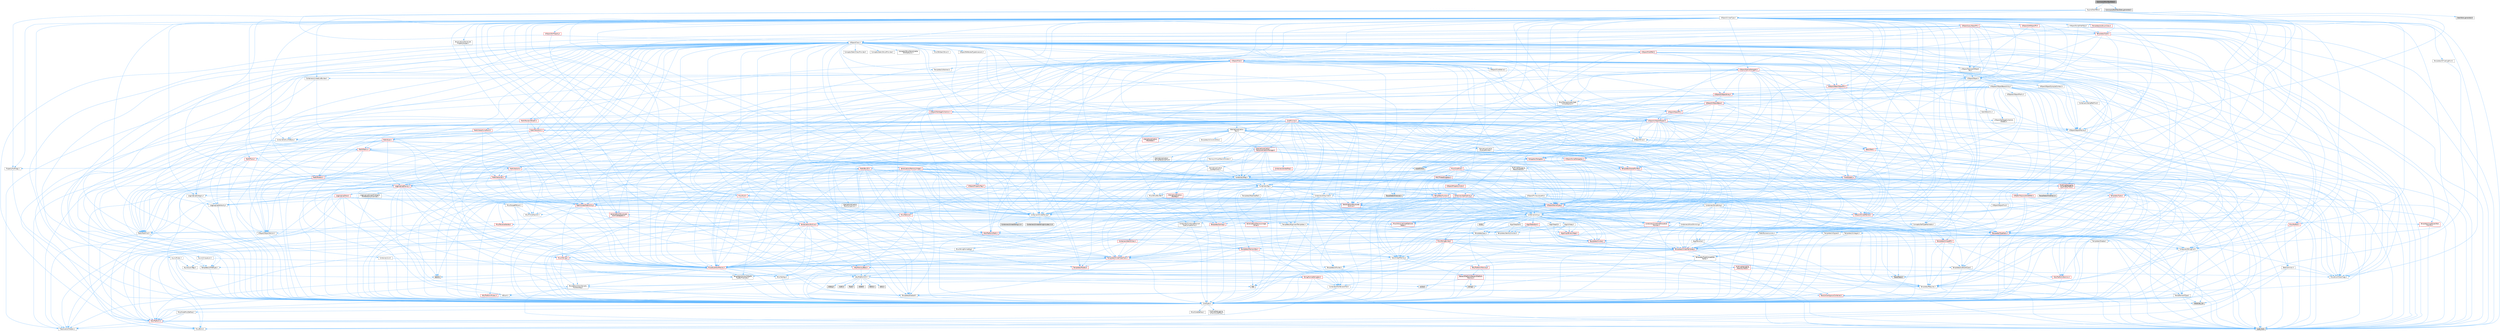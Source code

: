 digraph "CommonUIRichTextData.h"
{
 // INTERACTIVE_SVG=YES
 // LATEX_PDF_SIZE
  bgcolor="transparent";
  edge [fontname=Helvetica,fontsize=10,labelfontname=Helvetica,labelfontsize=10];
  node [fontname=Helvetica,fontsize=10,shape=box,height=0.2,width=0.4];
  Node1 [id="Node000001",label="CommonUIRichTextData.h",height=0.2,width=0.4,color="gray40", fillcolor="grey60", style="filled", fontcolor="black",tooltip=" "];
  Node1 -> Node2 [id="edge1_Node000001_Node000002",color="steelblue1",style="solid",tooltip=" "];
  Node2 [id="Node000002",label="Engine/DataTable.h",height=0.2,width=0.4,color="grey40", fillcolor="white", style="filled",URL="$d3/dba/DataTable_8h.html",tooltip=" "];
  Node2 -> Node3 [id="edge2_Node000002_Node000003",color="steelblue1",style="solid",tooltip=" "];
  Node3 [id="Node000003",label="UObject/ObjectMacros.h",height=0.2,width=0.4,color="grey40", fillcolor="white", style="filled",URL="$d8/d8d/ObjectMacros_8h.html",tooltip=" "];
  Node3 -> Node4 [id="edge3_Node000003_Node000004",color="steelblue1",style="solid",tooltip=" "];
  Node4 [id="Node000004",label="Misc/EnumClassFlags.h",height=0.2,width=0.4,color="grey40", fillcolor="white", style="filled",URL="$d8/de7/EnumClassFlags_8h.html",tooltip=" "];
  Node3 -> Node5 [id="edge4_Node000003_Node000005",color="steelblue1",style="solid",tooltip=" "];
  Node5 [id="Node000005",label="UObject/Script.h",height=0.2,width=0.4,color="grey40", fillcolor="white", style="filled",URL="$de/dc6/Script_8h.html",tooltip=" "];
  Node5 -> Node6 [id="edge5_Node000005_Node000006",color="steelblue1",style="solid",tooltip=" "];
  Node6 [id="Node000006",label="Delegates/Delegate.h",height=0.2,width=0.4,color="red", fillcolor="#FFF0F0", style="filled",URL="$d4/d80/Delegate_8h.html",tooltip=" "];
  Node6 -> Node7 [id="edge6_Node000006_Node000007",color="steelblue1",style="solid",tooltip=" "];
  Node7 [id="Node000007",label="CoreTypes.h",height=0.2,width=0.4,color="grey40", fillcolor="white", style="filled",URL="$dc/dec/CoreTypes_8h.html",tooltip=" "];
  Node7 -> Node8 [id="edge7_Node000007_Node000008",color="steelblue1",style="solid",tooltip=" "];
  Node8 [id="Node000008",label="HAL/Platform.h",height=0.2,width=0.4,color="red", fillcolor="#FFF0F0", style="filled",URL="$d9/dd0/Platform_8h.html",tooltip=" "];
  Node8 -> Node9 [id="edge8_Node000008_Node000009",color="steelblue1",style="solid",tooltip=" "];
  Node9 [id="Node000009",label="Misc/Build.h",height=0.2,width=0.4,color="grey40", fillcolor="white", style="filled",URL="$d3/dbb/Build_8h.html",tooltip=" "];
  Node8 -> Node11 [id="edge9_Node000008_Node000011",color="steelblue1",style="solid",tooltip=" "];
  Node11 [id="Node000011",label="type_traits",height=0.2,width=0.4,color="grey60", fillcolor="#E0E0E0", style="filled",tooltip=" "];
  Node8 -> Node12 [id="edge10_Node000008_Node000012",color="steelblue1",style="solid",tooltip=" "];
  Node12 [id="Node000012",label="PreprocessorHelpers.h",height=0.2,width=0.4,color="grey40", fillcolor="white", style="filled",URL="$db/ddb/PreprocessorHelpers_8h.html",tooltip=" "];
  Node7 -> Node18 [id="edge11_Node000007_Node000018",color="steelblue1",style="solid",tooltip=" "];
  Node18 [id="Node000018",label="ProfilingDebugging\l/UMemoryDefines.h",height=0.2,width=0.4,color="grey40", fillcolor="white", style="filled",URL="$d2/da2/UMemoryDefines_8h.html",tooltip=" "];
  Node7 -> Node19 [id="edge12_Node000007_Node000019",color="steelblue1",style="solid",tooltip=" "];
  Node19 [id="Node000019",label="Misc/CoreMiscDefines.h",height=0.2,width=0.4,color="grey40", fillcolor="white", style="filled",URL="$da/d38/CoreMiscDefines_8h.html",tooltip=" "];
  Node19 -> Node8 [id="edge13_Node000019_Node000008",color="steelblue1",style="solid",tooltip=" "];
  Node19 -> Node12 [id="edge14_Node000019_Node000012",color="steelblue1",style="solid",tooltip=" "];
  Node7 -> Node20 [id="edge15_Node000007_Node000020",color="steelblue1",style="solid",tooltip=" "];
  Node20 [id="Node000020",label="Misc/CoreDefines.h",height=0.2,width=0.4,color="grey40", fillcolor="white", style="filled",URL="$d3/dd2/CoreDefines_8h.html",tooltip=" "];
  Node6 -> Node21 [id="edge16_Node000006_Node000021",color="steelblue1",style="solid",tooltip=" "];
  Node21 [id="Node000021",label="Misc/AssertionMacros.h",height=0.2,width=0.4,color="red", fillcolor="#FFF0F0", style="filled",URL="$d0/dfa/AssertionMacros_8h.html",tooltip=" "];
  Node21 -> Node7 [id="edge17_Node000021_Node000007",color="steelblue1",style="solid",tooltip=" "];
  Node21 -> Node8 [id="edge18_Node000021_Node000008",color="steelblue1",style="solid",tooltip=" "];
  Node21 -> Node12 [id="edge19_Node000021_Node000012",color="steelblue1",style="solid",tooltip=" "];
  Node21 -> Node57 [id="edge20_Node000021_Node000057",color="steelblue1",style="solid",tooltip=" "];
  Node57 [id="Node000057",label="Templates/EnableIf.h",height=0.2,width=0.4,color="grey40", fillcolor="white", style="filled",URL="$d7/d60/EnableIf_8h.html",tooltip=" "];
  Node57 -> Node7 [id="edge21_Node000057_Node000007",color="steelblue1",style="solid",tooltip=" "];
  Node21 -> Node58 [id="edge22_Node000021_Node000058",color="steelblue1",style="solid",tooltip=" "];
  Node58 [id="Node000058",label="Templates/IsArrayOrRefOf\lTypeByPredicate.h",height=0.2,width=0.4,color="grey40", fillcolor="white", style="filled",URL="$d6/da1/IsArrayOrRefOfTypeByPredicate_8h.html",tooltip=" "];
  Node58 -> Node7 [id="edge23_Node000058_Node000007",color="steelblue1",style="solid",tooltip=" "];
  Node21 -> Node59 [id="edge24_Node000021_Node000059",color="steelblue1",style="solid",tooltip=" "];
  Node59 [id="Node000059",label="Templates/IsValidVariadic\lFunctionArg.h",height=0.2,width=0.4,color="grey40", fillcolor="white", style="filled",URL="$d0/dc8/IsValidVariadicFunctionArg_8h.html",tooltip=" "];
  Node59 -> Node7 [id="edge25_Node000059_Node000007",color="steelblue1",style="solid",tooltip=" "];
  Node59 -> Node60 [id="edge26_Node000059_Node000060",color="steelblue1",style="solid",tooltip=" "];
  Node60 [id="Node000060",label="IsEnum.h",height=0.2,width=0.4,color="grey40", fillcolor="white", style="filled",URL="$d4/de5/IsEnum_8h.html",tooltip=" "];
  Node59 -> Node11 [id="edge27_Node000059_Node000011",color="steelblue1",style="solid",tooltip=" "];
  Node21 -> Node63 [id="edge28_Node000021_Node000063",color="steelblue1",style="solid",tooltip=" "];
  Node63 [id="Node000063",label="Misc/VarArgs.h",height=0.2,width=0.4,color="grey40", fillcolor="white", style="filled",URL="$d5/d6f/VarArgs_8h.html",tooltip=" "];
  Node63 -> Node7 [id="edge29_Node000063_Node000007",color="steelblue1",style="solid",tooltip=" "];
  Node21 -> Node64 [id="edge30_Node000021_Node000064",color="steelblue1",style="solid",tooltip=" "];
  Node64 [id="Node000064",label="String/FormatStringSan.h",height=0.2,width=0.4,color="red", fillcolor="#FFF0F0", style="filled",URL="$d3/d8b/FormatStringSan_8h.html",tooltip=" "];
  Node64 -> Node11 [id="edge31_Node000064_Node000011",color="steelblue1",style="solid",tooltip=" "];
  Node64 -> Node7 [id="edge32_Node000064_Node000007",color="steelblue1",style="solid",tooltip=" "];
  Node64 -> Node65 [id="edge33_Node000064_Node000065",color="steelblue1",style="solid",tooltip=" "];
  Node65 [id="Node000065",label="Templates/Requires.h",height=0.2,width=0.4,color="grey40", fillcolor="white", style="filled",URL="$dc/d96/Requires_8h.html",tooltip=" "];
  Node65 -> Node57 [id="edge34_Node000065_Node000057",color="steelblue1",style="solid",tooltip=" "];
  Node65 -> Node11 [id="edge35_Node000065_Node000011",color="steelblue1",style="solid",tooltip=" "];
  Node64 -> Node59 [id="edge36_Node000064_Node000059",color="steelblue1",style="solid",tooltip=" "];
  Node64 -> Node30 [id="edge37_Node000064_Node000030",color="steelblue1",style="solid",tooltip=" "];
  Node30 [id="Node000030",label="Containers/ContainersFwd.h",height=0.2,width=0.4,color="grey40", fillcolor="white", style="filled",URL="$d4/d0a/ContainersFwd_8h.html",tooltip=" "];
  Node30 -> Node8 [id="edge38_Node000030_Node000008",color="steelblue1",style="solid",tooltip=" "];
  Node30 -> Node7 [id="edge39_Node000030_Node000007",color="steelblue1",style="solid",tooltip=" "];
  Node30 -> Node27 [id="edge40_Node000030_Node000027",color="steelblue1",style="solid",tooltip=" "];
  Node27 [id="Node000027",label="Traits/IsContiguousContainer.h",height=0.2,width=0.4,color="red", fillcolor="#FFF0F0", style="filled",URL="$d5/d3c/IsContiguousContainer_8h.html",tooltip=" "];
  Node27 -> Node7 [id="edge41_Node000027_Node000007",color="steelblue1",style="solid",tooltip=" "];
  Node27 -> Node26 [id="edge42_Node000027_Node000026",color="steelblue1",style="solid",tooltip=" "];
  Node26 [id="Node000026",label="initializer_list",height=0.2,width=0.4,color="grey60", fillcolor="#E0E0E0", style="filled",tooltip=" "];
  Node21 -> Node70 [id="edge43_Node000021_Node000070",color="steelblue1",style="solid",tooltip=" "];
  Node70 [id="Node000070",label="atomic",height=0.2,width=0.4,color="grey60", fillcolor="#E0E0E0", style="filled",tooltip=" "];
  Node6 -> Node71 [id="edge44_Node000006_Node000071",color="steelblue1",style="solid",tooltip=" "];
  Node71 [id="Node000071",label="UObject/NameTypes.h",height=0.2,width=0.4,color="red", fillcolor="#FFF0F0", style="filled",URL="$d6/d35/NameTypes_8h.html",tooltip=" "];
  Node71 -> Node7 [id="edge45_Node000071_Node000007",color="steelblue1",style="solid",tooltip=" "];
  Node71 -> Node21 [id="edge46_Node000071_Node000021",color="steelblue1",style="solid",tooltip=" "];
  Node71 -> Node72 [id="edge47_Node000071_Node000072",color="steelblue1",style="solid",tooltip=" "];
  Node72 [id="Node000072",label="HAL/UnrealMemory.h",height=0.2,width=0.4,color="grey40", fillcolor="white", style="filled",URL="$d9/d96/UnrealMemory_8h.html",tooltip=" "];
  Node72 -> Node7 [id="edge48_Node000072_Node000007",color="steelblue1",style="solid",tooltip=" "];
  Node72 -> Node73 [id="edge49_Node000072_Node000073",color="steelblue1",style="solid",tooltip=" "];
  Node73 [id="Node000073",label="GenericPlatform/GenericPlatform\lMemory.h",height=0.2,width=0.4,color="red", fillcolor="#FFF0F0", style="filled",URL="$dd/d22/GenericPlatformMemory_8h.html",tooltip=" "];
  Node73 -> Node7 [id="edge50_Node000073_Node000007",color="steelblue1",style="solid",tooltip=" "];
  Node73 -> Node43 [id="edge51_Node000073_Node000043",color="steelblue1",style="solid",tooltip=" "];
  Node43 [id="Node000043",label="string.h",height=0.2,width=0.4,color="grey60", fillcolor="#E0E0E0", style="filled",tooltip=" "];
  Node73 -> Node36 [id="edge52_Node000073_Node000036",color="steelblue1",style="solid",tooltip=" "];
  Node36 [id="Node000036",label="wchar.h",height=0.2,width=0.4,color="grey60", fillcolor="#E0E0E0", style="filled",tooltip=" "];
  Node72 -> Node76 [id="edge53_Node000072_Node000076",color="steelblue1",style="solid",tooltip=" "];
  Node76 [id="Node000076",label="HAL/MemoryBase.h",height=0.2,width=0.4,color="red", fillcolor="#FFF0F0", style="filled",URL="$d6/d9f/MemoryBase_8h.html",tooltip=" "];
  Node76 -> Node7 [id="edge54_Node000076_Node000007",color="steelblue1",style="solid",tooltip=" "];
  Node76 -> Node50 [id="edge55_Node000076_Node000050",color="steelblue1",style="solid",tooltip=" "];
  Node50 [id="Node000050",label="HAL/PlatformAtomics.h",height=0.2,width=0.4,color="red", fillcolor="#FFF0F0", style="filled",URL="$d3/d36/PlatformAtomics_8h.html",tooltip=" "];
  Node50 -> Node7 [id="edge56_Node000050_Node000007",color="steelblue1",style="solid",tooltip=" "];
  Node76 -> Node34 [id="edge57_Node000076_Node000034",color="steelblue1",style="solid",tooltip=" "];
  Node34 [id="Node000034",label="HAL/PlatformCrt.h",height=0.2,width=0.4,color="grey40", fillcolor="white", style="filled",URL="$d8/d75/PlatformCrt_8h.html",tooltip=" "];
  Node34 -> Node35 [id="edge58_Node000034_Node000035",color="steelblue1",style="solid",tooltip=" "];
  Node35 [id="Node000035",label="new",height=0.2,width=0.4,color="grey60", fillcolor="#E0E0E0", style="filled",tooltip=" "];
  Node34 -> Node36 [id="edge59_Node000034_Node000036",color="steelblue1",style="solid",tooltip=" "];
  Node34 -> Node37 [id="edge60_Node000034_Node000037",color="steelblue1",style="solid",tooltip=" "];
  Node37 [id="Node000037",label="stddef.h",height=0.2,width=0.4,color="grey60", fillcolor="#E0E0E0", style="filled",tooltip=" "];
  Node34 -> Node38 [id="edge61_Node000034_Node000038",color="steelblue1",style="solid",tooltip=" "];
  Node38 [id="Node000038",label="stdlib.h",height=0.2,width=0.4,color="grey60", fillcolor="#E0E0E0", style="filled",tooltip=" "];
  Node34 -> Node39 [id="edge62_Node000034_Node000039",color="steelblue1",style="solid",tooltip=" "];
  Node39 [id="Node000039",label="stdio.h",height=0.2,width=0.4,color="grey60", fillcolor="#E0E0E0", style="filled",tooltip=" "];
  Node34 -> Node40 [id="edge63_Node000034_Node000040",color="steelblue1",style="solid",tooltip=" "];
  Node40 [id="Node000040",label="stdarg.h",height=0.2,width=0.4,color="grey60", fillcolor="#E0E0E0", style="filled",tooltip=" "];
  Node34 -> Node41 [id="edge64_Node000034_Node000041",color="steelblue1",style="solid",tooltip=" "];
  Node41 [id="Node000041",label="math.h",height=0.2,width=0.4,color="grey60", fillcolor="#E0E0E0", style="filled",tooltip=" "];
  Node34 -> Node42 [id="edge65_Node000034_Node000042",color="steelblue1",style="solid",tooltip=" "];
  Node42 [id="Node000042",label="float.h",height=0.2,width=0.4,color="grey60", fillcolor="#E0E0E0", style="filled",tooltip=" "];
  Node34 -> Node43 [id="edge66_Node000034_Node000043",color="steelblue1",style="solid",tooltip=" "];
  Node72 -> Node89 [id="edge67_Node000072_Node000089",color="steelblue1",style="solid",tooltip=" "];
  Node89 [id="Node000089",label="HAL/PlatformMemory.h",height=0.2,width=0.4,color="red", fillcolor="#FFF0F0", style="filled",URL="$de/d68/PlatformMemory_8h.html",tooltip=" "];
  Node89 -> Node7 [id="edge68_Node000089_Node000007",color="steelblue1",style="solid",tooltip=" "];
  Node89 -> Node73 [id="edge69_Node000089_Node000073",color="steelblue1",style="solid",tooltip=" "];
  Node72 -> Node91 [id="edge70_Node000072_Node000091",color="steelblue1",style="solid",tooltip=" "];
  Node91 [id="Node000091",label="ProfilingDebugging\l/MemoryTrace.h",height=0.2,width=0.4,color="red", fillcolor="#FFF0F0", style="filled",URL="$da/dd7/MemoryTrace_8h.html",tooltip=" "];
  Node91 -> Node8 [id="edge71_Node000091_Node000008",color="steelblue1",style="solid",tooltip=" "];
  Node91 -> Node4 [id="edge72_Node000091_Node000004",color="steelblue1",style="solid",tooltip=" "];
  Node91 -> Node56 [id="edge73_Node000091_Node000056",color="steelblue1",style="solid",tooltip=" "];
  Node56 [id="Node000056",label="Trace/Trace.h",height=0.2,width=0.4,color="grey60", fillcolor="#E0E0E0", style="filled",tooltip=" "];
  Node72 -> Node92 [id="edge74_Node000072_Node000092",color="steelblue1",style="solid",tooltip=" "];
  Node92 [id="Node000092",label="Templates/IsPointer.h",height=0.2,width=0.4,color="grey40", fillcolor="white", style="filled",URL="$d7/d05/IsPointer_8h.html",tooltip=" "];
  Node92 -> Node7 [id="edge75_Node000092_Node000007",color="steelblue1",style="solid",tooltip=" "];
  Node71 -> Node93 [id="edge76_Node000071_Node000093",color="steelblue1",style="solid",tooltip=" "];
  Node93 [id="Node000093",label="Templates/UnrealTypeTraits.h",height=0.2,width=0.4,color="red", fillcolor="#FFF0F0", style="filled",URL="$d2/d2d/UnrealTypeTraits_8h.html",tooltip=" "];
  Node93 -> Node7 [id="edge77_Node000093_Node000007",color="steelblue1",style="solid",tooltip=" "];
  Node93 -> Node92 [id="edge78_Node000093_Node000092",color="steelblue1",style="solid",tooltip=" "];
  Node93 -> Node21 [id="edge79_Node000093_Node000021",color="steelblue1",style="solid",tooltip=" "];
  Node93 -> Node57 [id="edge80_Node000093_Node000057",color="steelblue1",style="solid",tooltip=" "];
  Node93 -> Node60 [id="edge81_Node000093_Node000060",color="steelblue1",style="solid",tooltip=" "];
  Node93 -> Node95 [id="edge82_Node000093_Node000095",color="steelblue1",style="solid",tooltip=" "];
  Node95 [id="Node000095",label="Templates/Models.h",height=0.2,width=0.4,color="red", fillcolor="#FFF0F0", style="filled",URL="$d3/d0c/Models_8h.html",tooltip=" "];
  Node93 -> Node96 [id="edge83_Node000093_Node000096",color="steelblue1",style="solid",tooltip=" "];
  Node96 [id="Node000096",label="Templates/IsPODType.h",height=0.2,width=0.4,color="grey40", fillcolor="white", style="filled",URL="$d7/db1/IsPODType_8h.html",tooltip=" "];
  Node96 -> Node7 [id="edge84_Node000096_Node000007",color="steelblue1",style="solid",tooltip=" "];
  Node93 -> Node97 [id="edge85_Node000093_Node000097",color="steelblue1",style="solid",tooltip=" "];
  Node97 [id="Node000097",label="Templates/IsUECoreType.h",height=0.2,width=0.4,color="grey40", fillcolor="white", style="filled",URL="$d1/db8/IsUECoreType_8h.html",tooltip=" "];
  Node97 -> Node7 [id="edge86_Node000097_Node000007",color="steelblue1",style="solid",tooltip=" "];
  Node97 -> Node11 [id="edge87_Node000097_Node000011",color="steelblue1",style="solid",tooltip=" "];
  Node71 -> Node98 [id="edge88_Node000071_Node000098",color="steelblue1",style="solid",tooltip=" "];
  Node98 [id="Node000098",label="Templates/UnrealTemplate.h",height=0.2,width=0.4,color="red", fillcolor="#FFF0F0", style="filled",URL="$d4/d24/UnrealTemplate_8h.html",tooltip=" "];
  Node98 -> Node7 [id="edge89_Node000098_Node000007",color="steelblue1",style="solid",tooltip=" "];
  Node98 -> Node92 [id="edge90_Node000098_Node000092",color="steelblue1",style="solid",tooltip=" "];
  Node98 -> Node72 [id="edge91_Node000098_Node000072",color="steelblue1",style="solid",tooltip=" "];
  Node98 -> Node93 [id="edge92_Node000098_Node000093",color="steelblue1",style="solid",tooltip=" "];
  Node98 -> Node65 [id="edge93_Node000098_Node000065",color="steelblue1",style="solid",tooltip=" "];
  Node98 -> Node102 [id="edge94_Node000098_Node000102",color="steelblue1",style="solid",tooltip=" "];
  Node102 [id="Node000102",label="Templates/TypeCompatible\lBytes.h",height=0.2,width=0.4,color="grey40", fillcolor="white", style="filled",URL="$df/d0a/TypeCompatibleBytes_8h.html",tooltip=" "];
  Node102 -> Node7 [id="edge95_Node000102_Node000007",color="steelblue1",style="solid",tooltip=" "];
  Node102 -> Node43 [id="edge96_Node000102_Node000043",color="steelblue1",style="solid",tooltip=" "];
  Node102 -> Node35 [id="edge97_Node000102_Node000035",color="steelblue1",style="solid",tooltip=" "];
  Node102 -> Node11 [id="edge98_Node000102_Node000011",color="steelblue1",style="solid",tooltip=" "];
  Node98 -> Node27 [id="edge99_Node000098_Node000027",color="steelblue1",style="solid",tooltip=" "];
  Node98 -> Node11 [id="edge100_Node000098_Node000011",color="steelblue1",style="solid",tooltip=" "];
  Node71 -> Node104 [id="edge101_Node000071_Node000104",color="steelblue1",style="solid",tooltip=" "];
  Node104 [id="Node000104",label="Containers/UnrealString.h",height=0.2,width=0.4,color="grey40", fillcolor="white", style="filled",URL="$d5/dba/UnrealString_8h.html",tooltip=" "];
  Node104 -> Node105 [id="edge102_Node000104_Node000105",color="steelblue1",style="solid",tooltip=" "];
  Node105 [id="Node000105",label="Containers/UnrealStringIncludes.h.inl",height=0.2,width=0.4,color="grey60", fillcolor="#E0E0E0", style="filled",tooltip=" "];
  Node104 -> Node106 [id="edge103_Node000104_Node000106",color="steelblue1",style="solid",tooltip=" "];
  Node106 [id="Node000106",label="Containers/UnrealString.h.inl",height=0.2,width=0.4,color="grey60", fillcolor="#E0E0E0", style="filled",tooltip=" "];
  Node104 -> Node107 [id="edge104_Node000104_Node000107",color="steelblue1",style="solid",tooltip=" "];
  Node107 [id="Node000107",label="Misc/StringFormatArg.h",height=0.2,width=0.4,color="grey40", fillcolor="white", style="filled",URL="$d2/d16/StringFormatArg_8h.html",tooltip=" "];
  Node107 -> Node30 [id="edge105_Node000107_Node000030",color="steelblue1",style="solid",tooltip=" "];
  Node71 -> Node108 [id="edge106_Node000071_Node000108",color="steelblue1",style="solid",tooltip=" "];
  Node108 [id="Node000108",label="HAL/CriticalSection.h",height=0.2,width=0.4,color="grey40", fillcolor="white", style="filled",URL="$d6/d90/CriticalSection_8h.html",tooltip=" "];
  Node108 -> Node109 [id="edge107_Node000108_Node000109",color="steelblue1",style="solid",tooltip=" "];
  Node109 [id="Node000109",label="HAL/PlatformMutex.h",height=0.2,width=0.4,color="red", fillcolor="#FFF0F0", style="filled",URL="$d9/d0b/PlatformMutex_8h.html",tooltip=" "];
  Node109 -> Node7 [id="edge108_Node000109_Node000007",color="steelblue1",style="solid",tooltip=" "];
  Node71 -> Node24 [id="edge109_Node000071_Node000024",color="steelblue1",style="solid",tooltip=" "];
  Node24 [id="Node000024",label="Containers/StringFwd.h",height=0.2,width=0.4,color="grey40", fillcolor="white", style="filled",URL="$df/d37/StringFwd_8h.html",tooltip=" "];
  Node24 -> Node7 [id="edge110_Node000024_Node000007",color="steelblue1",style="solid",tooltip=" "];
  Node24 -> Node25 [id="edge111_Node000024_Node000025",color="steelblue1",style="solid",tooltip=" "];
  Node25 [id="Node000025",label="Traits/ElementType.h",height=0.2,width=0.4,color="grey40", fillcolor="white", style="filled",URL="$d5/d4f/ElementType_8h.html",tooltip=" "];
  Node25 -> Node8 [id="edge112_Node000025_Node000008",color="steelblue1",style="solid",tooltip=" "];
  Node25 -> Node26 [id="edge113_Node000025_Node000026",color="steelblue1",style="solid",tooltip=" "];
  Node25 -> Node11 [id="edge114_Node000025_Node000011",color="steelblue1",style="solid",tooltip=" "];
  Node24 -> Node27 [id="edge115_Node000024_Node000027",color="steelblue1",style="solid",tooltip=" "];
  Node71 -> Node176 [id="edge116_Node000071_Node000176",color="steelblue1",style="solid",tooltip=" "];
  Node176 [id="Node000176",label="UObject/UnrealNames.h",height=0.2,width=0.4,color="red", fillcolor="#FFF0F0", style="filled",URL="$d8/db1/UnrealNames_8h.html",tooltip=" "];
  Node176 -> Node7 [id="edge117_Node000176_Node000007",color="steelblue1",style="solid",tooltip=" "];
  Node71 -> Node125 [id="edge118_Node000071_Node000125",color="steelblue1",style="solid",tooltip=" "];
  Node125 [id="Node000125",label="Misc/IntrusiveUnsetOptional\lState.h",height=0.2,width=0.4,color="red", fillcolor="#FFF0F0", style="filled",URL="$d2/d0a/IntrusiveUnsetOptionalState_8h.html",tooltip=" "];
  Node71 -> Node178 [id="edge119_Node000071_Node000178",color="steelblue1",style="solid",tooltip=" "];
  Node178 [id="Node000178",label="Misc/StringBuilder.h",height=0.2,width=0.4,color="red", fillcolor="#FFF0F0", style="filled",URL="$d4/d52/StringBuilder_8h.html",tooltip=" "];
  Node178 -> Node24 [id="edge120_Node000178_Node000024",color="steelblue1",style="solid",tooltip=" "];
  Node178 -> Node7 [id="edge121_Node000178_Node000007",color="steelblue1",style="solid",tooltip=" "];
  Node178 -> Node72 [id="edge122_Node000178_Node000072",color="steelblue1",style="solid",tooltip=" "];
  Node178 -> Node21 [id="edge123_Node000178_Node000021",color="steelblue1",style="solid",tooltip=" "];
  Node178 -> Node148 [id="edge124_Node000178_Node000148",color="steelblue1",style="solid",tooltip=" "];
  Node148 [id="Node000148",label="Misc/CString.h",height=0.2,width=0.4,color="red", fillcolor="#FFF0F0", style="filled",URL="$d2/d49/CString_8h.html",tooltip=" "];
  Node148 -> Node7 [id="edge125_Node000148_Node000007",color="steelblue1",style="solid",tooltip=" "];
  Node148 -> Node34 [id="edge126_Node000148_Node000034",color="steelblue1",style="solid",tooltip=" "];
  Node148 -> Node21 [id="edge127_Node000148_Node000021",color="steelblue1",style="solid",tooltip=" "];
  Node148 -> Node63 [id="edge128_Node000148_Node000063",color="steelblue1",style="solid",tooltip=" "];
  Node148 -> Node58 [id="edge129_Node000148_Node000058",color="steelblue1",style="solid",tooltip=" "];
  Node148 -> Node59 [id="edge130_Node000148_Node000059",color="steelblue1",style="solid",tooltip=" "];
  Node178 -> Node57 [id="edge131_Node000178_Node000057",color="steelblue1",style="solid",tooltip=" "];
  Node178 -> Node58 [id="edge132_Node000178_Node000058",color="steelblue1",style="solid",tooltip=" "];
  Node178 -> Node59 [id="edge133_Node000178_Node000059",color="steelblue1",style="solid",tooltip=" "];
  Node178 -> Node65 [id="edge134_Node000178_Node000065",color="steelblue1",style="solid",tooltip=" "];
  Node178 -> Node98 [id="edge135_Node000178_Node000098",color="steelblue1",style="solid",tooltip=" "];
  Node178 -> Node93 [id="edge136_Node000178_Node000093",color="steelblue1",style="solid",tooltip=" "];
  Node178 -> Node27 [id="edge137_Node000178_Node000027",color="steelblue1",style="solid",tooltip=" "];
  Node178 -> Node11 [id="edge138_Node000178_Node000011",color="steelblue1",style="solid",tooltip=" "];
  Node71 -> Node56 [id="edge139_Node000071_Node000056",color="steelblue1",style="solid",tooltip=" "];
  Node6 -> Node184 [id="edge140_Node000006_Node000184",color="steelblue1",style="solid",tooltip=" "];
  Node184 [id="Node000184",label="Templates/SharedPointer.h",height=0.2,width=0.4,color="red", fillcolor="#FFF0F0", style="filled",URL="$d2/d17/SharedPointer_8h.html",tooltip=" "];
  Node184 -> Node7 [id="edge141_Node000184_Node000007",color="steelblue1",style="solid",tooltip=" "];
  Node184 -> Node125 [id="edge142_Node000184_Node000125",color="steelblue1",style="solid",tooltip=" "];
  Node184 -> Node21 [id="edge143_Node000184_Node000021",color="steelblue1",style="solid",tooltip=" "];
  Node184 -> Node72 [id="edge144_Node000184_Node000072",color="steelblue1",style="solid",tooltip=" "];
  Node184 -> Node124 [id="edge145_Node000184_Node000124",color="steelblue1",style="solid",tooltip=" "];
  Node124 [id="Node000124",label="Containers/Array.h",height=0.2,width=0.4,color="grey40", fillcolor="white", style="filled",URL="$df/dd0/Array_8h.html",tooltip=" "];
  Node124 -> Node7 [id="edge146_Node000124_Node000007",color="steelblue1",style="solid",tooltip=" "];
  Node124 -> Node21 [id="edge147_Node000124_Node000021",color="steelblue1",style="solid",tooltip=" "];
  Node124 -> Node125 [id="edge148_Node000124_Node000125",color="steelblue1",style="solid",tooltip=" "];
  Node124 -> Node127 [id="edge149_Node000124_Node000127",color="steelblue1",style="solid",tooltip=" "];
  Node127 [id="Node000127",label="Misc/ReverseIterate.h",height=0.2,width=0.4,color="red", fillcolor="#FFF0F0", style="filled",URL="$db/de3/ReverseIterate_8h.html",tooltip=" "];
  Node127 -> Node8 [id="edge150_Node000127_Node000008",color="steelblue1",style="solid",tooltip=" "];
  Node124 -> Node72 [id="edge151_Node000124_Node000072",color="steelblue1",style="solid",tooltip=" "];
  Node124 -> Node93 [id="edge152_Node000124_Node000093",color="steelblue1",style="solid",tooltip=" "];
  Node124 -> Node98 [id="edge153_Node000124_Node000098",color="steelblue1",style="solid",tooltip=" "];
  Node124 -> Node129 [id="edge154_Node000124_Node000129",color="steelblue1",style="solid",tooltip=" "];
  Node129 [id="Node000129",label="Containers/AllowShrinking.h",height=0.2,width=0.4,color="grey40", fillcolor="white", style="filled",URL="$d7/d1a/AllowShrinking_8h.html",tooltip=" "];
  Node129 -> Node7 [id="edge155_Node000129_Node000007",color="steelblue1",style="solid",tooltip=" "];
  Node124 -> Node112 [id="edge156_Node000124_Node000112",color="steelblue1",style="solid",tooltip=" "];
  Node112 [id="Node000112",label="Containers/ContainerAllocation\lPolicies.h",height=0.2,width=0.4,color="red", fillcolor="#FFF0F0", style="filled",URL="$d7/dff/ContainerAllocationPolicies_8h.html",tooltip=" "];
  Node112 -> Node7 [id="edge157_Node000112_Node000007",color="steelblue1",style="solid",tooltip=" "];
  Node112 -> Node112 [id="edge158_Node000112_Node000112",color="steelblue1",style="solid",tooltip=" "];
  Node112 -> Node114 [id="edge159_Node000112_Node000114",color="steelblue1",style="solid",tooltip=" "];
  Node114 [id="Node000114",label="HAL/PlatformMath.h",height=0.2,width=0.4,color="red", fillcolor="#FFF0F0", style="filled",URL="$dc/d53/PlatformMath_8h.html",tooltip=" "];
  Node114 -> Node7 [id="edge160_Node000114_Node000007",color="steelblue1",style="solid",tooltip=" "];
  Node112 -> Node72 [id="edge161_Node000112_Node000072",color="steelblue1",style="solid",tooltip=" "];
  Node112 -> Node44 [id="edge162_Node000112_Node000044",color="steelblue1",style="solid",tooltip=" "];
  Node44 [id="Node000044",label="Math/NumericLimits.h",height=0.2,width=0.4,color="grey40", fillcolor="white", style="filled",URL="$df/d1b/NumericLimits_8h.html",tooltip=" "];
  Node44 -> Node7 [id="edge163_Node000044_Node000007",color="steelblue1",style="solid",tooltip=" "];
  Node112 -> Node21 [id="edge164_Node000112_Node000021",color="steelblue1",style="solid",tooltip=" "];
  Node112 -> Node123 [id="edge165_Node000112_Node000123",color="steelblue1",style="solid",tooltip=" "];
  Node123 [id="Node000123",label="Templates/MemoryOps.h",height=0.2,width=0.4,color="red", fillcolor="#FFF0F0", style="filled",URL="$db/dea/MemoryOps_8h.html",tooltip=" "];
  Node123 -> Node7 [id="edge166_Node000123_Node000007",color="steelblue1",style="solid",tooltip=" "];
  Node123 -> Node72 [id="edge167_Node000123_Node000072",color="steelblue1",style="solid",tooltip=" "];
  Node123 -> Node65 [id="edge168_Node000123_Node000065",color="steelblue1",style="solid",tooltip=" "];
  Node123 -> Node93 [id="edge169_Node000123_Node000093",color="steelblue1",style="solid",tooltip=" "];
  Node123 -> Node35 [id="edge170_Node000123_Node000035",color="steelblue1",style="solid",tooltip=" "];
  Node123 -> Node11 [id="edge171_Node000123_Node000011",color="steelblue1",style="solid",tooltip=" "];
  Node112 -> Node102 [id="edge172_Node000112_Node000102",color="steelblue1",style="solid",tooltip=" "];
  Node112 -> Node11 [id="edge173_Node000112_Node000011",color="steelblue1",style="solid",tooltip=" "];
  Node124 -> Node130 [id="edge174_Node000124_Node000130",color="steelblue1",style="solid",tooltip=" "];
  Node130 [id="Node000130",label="Containers/ContainerElement\lTypeCompatibility.h",height=0.2,width=0.4,color="grey40", fillcolor="white", style="filled",URL="$df/ddf/ContainerElementTypeCompatibility_8h.html",tooltip=" "];
  Node130 -> Node7 [id="edge175_Node000130_Node000007",color="steelblue1",style="solid",tooltip=" "];
  Node130 -> Node93 [id="edge176_Node000130_Node000093",color="steelblue1",style="solid",tooltip=" "];
  Node124 -> Node131 [id="edge177_Node000124_Node000131",color="steelblue1",style="solid",tooltip=" "];
  Node131 [id="Node000131",label="Serialization/Archive.h",height=0.2,width=0.4,color="red", fillcolor="#FFF0F0", style="filled",URL="$d7/d3b/Archive_8h.html",tooltip=" "];
  Node131 -> Node7 [id="edge178_Node000131_Node000007",color="steelblue1",style="solid",tooltip=" "];
  Node131 -> Node31 [id="edge179_Node000131_Node000031",color="steelblue1",style="solid",tooltip=" "];
  Node31 [id="Node000031",label="Math/MathFwd.h",height=0.2,width=0.4,color="grey40", fillcolor="white", style="filled",URL="$d2/d10/MathFwd_8h.html",tooltip=" "];
  Node31 -> Node8 [id="edge180_Node000031_Node000008",color="steelblue1",style="solid",tooltip=" "];
  Node131 -> Node21 [id="edge181_Node000131_Node000021",color="steelblue1",style="solid",tooltip=" "];
  Node131 -> Node9 [id="edge182_Node000131_Node000009",color="steelblue1",style="solid",tooltip=" "];
  Node131 -> Node63 [id="edge183_Node000131_Node000063",color="steelblue1",style="solid",tooltip=" "];
  Node131 -> Node57 [id="edge184_Node000131_Node000057",color="steelblue1",style="solid",tooltip=" "];
  Node131 -> Node58 [id="edge185_Node000131_Node000058",color="steelblue1",style="solid",tooltip=" "];
  Node131 -> Node119 [id="edge186_Node000131_Node000119",color="steelblue1",style="solid",tooltip=" "];
  Node119 [id="Node000119",label="Templates/IsSigned.h",height=0.2,width=0.4,color="grey40", fillcolor="white", style="filled",URL="$d8/dd8/IsSigned_8h.html",tooltip=" "];
  Node119 -> Node7 [id="edge187_Node000119_Node000007",color="steelblue1",style="solid",tooltip=" "];
  Node131 -> Node59 [id="edge188_Node000131_Node000059",color="steelblue1",style="solid",tooltip=" "];
  Node131 -> Node98 [id="edge189_Node000131_Node000098",color="steelblue1",style="solid",tooltip=" "];
  Node131 -> Node140 [id="edge190_Node000131_Node000140",color="steelblue1",style="solid",tooltip=" "];
  Node140 [id="Node000140",label="UObject/ObjectVersion.h",height=0.2,width=0.4,color="grey40", fillcolor="white", style="filled",URL="$da/d63/ObjectVersion_8h.html",tooltip=" "];
  Node140 -> Node7 [id="edge191_Node000140_Node000007",color="steelblue1",style="solid",tooltip=" "];
  Node124 -> Node141 [id="edge192_Node000124_Node000141",color="steelblue1",style="solid",tooltip=" "];
  Node141 [id="Node000141",label="Serialization/MemoryImage\lWriter.h",height=0.2,width=0.4,color="red", fillcolor="#FFF0F0", style="filled",URL="$d0/d08/MemoryImageWriter_8h.html",tooltip=" "];
  Node141 -> Node7 [id="edge193_Node000141_Node000007",color="steelblue1",style="solid",tooltip=" "];
  Node124 -> Node155 [id="edge194_Node000124_Node000155",color="steelblue1",style="solid",tooltip=" "];
  Node155 [id="Node000155",label="Algo/Heapify.h",height=0.2,width=0.4,color="grey40", fillcolor="white", style="filled",URL="$d0/d2a/Heapify_8h.html",tooltip=" "];
  Node155 -> Node156 [id="edge195_Node000155_Node000156",color="steelblue1",style="solid",tooltip=" "];
  Node156 [id="Node000156",label="Algo/Impl/BinaryHeap.h",height=0.2,width=0.4,color="red", fillcolor="#FFF0F0", style="filled",URL="$d7/da3/Algo_2Impl_2BinaryHeap_8h.html",tooltip=" "];
  Node156 -> Node157 [id="edge196_Node000156_Node000157",color="steelblue1",style="solid",tooltip=" "];
  Node157 [id="Node000157",label="Templates/Invoke.h",height=0.2,width=0.4,color="red", fillcolor="#FFF0F0", style="filled",URL="$d7/deb/Invoke_8h.html",tooltip=" "];
  Node157 -> Node7 [id="edge197_Node000157_Node000007",color="steelblue1",style="solid",tooltip=" "];
  Node157 -> Node98 [id="edge198_Node000157_Node000098",color="steelblue1",style="solid",tooltip=" "];
  Node157 -> Node11 [id="edge199_Node000157_Node000011",color="steelblue1",style="solid",tooltip=" "];
  Node156 -> Node11 [id="edge200_Node000156_Node000011",color="steelblue1",style="solid",tooltip=" "];
  Node155 -> Node161 [id="edge201_Node000155_Node000161",color="steelblue1",style="solid",tooltip=" "];
  Node161 [id="Node000161",label="Templates/IdentityFunctor.h",height=0.2,width=0.4,color="grey40", fillcolor="white", style="filled",URL="$d7/d2e/IdentityFunctor_8h.html",tooltip=" "];
  Node161 -> Node8 [id="edge202_Node000161_Node000008",color="steelblue1",style="solid",tooltip=" "];
  Node155 -> Node157 [id="edge203_Node000155_Node000157",color="steelblue1",style="solid",tooltip=" "];
  Node155 -> Node162 [id="edge204_Node000155_Node000162",color="steelblue1",style="solid",tooltip=" "];
  Node162 [id="Node000162",label="Templates/Less.h",height=0.2,width=0.4,color="grey40", fillcolor="white", style="filled",URL="$de/dc8/Less_8h.html",tooltip=" "];
  Node162 -> Node7 [id="edge205_Node000162_Node000007",color="steelblue1",style="solid",tooltip=" "];
  Node162 -> Node98 [id="edge206_Node000162_Node000098",color="steelblue1",style="solid",tooltip=" "];
  Node155 -> Node98 [id="edge207_Node000155_Node000098",color="steelblue1",style="solid",tooltip=" "];
  Node124 -> Node163 [id="edge208_Node000124_Node000163",color="steelblue1",style="solid",tooltip=" "];
  Node163 [id="Node000163",label="Algo/HeapSort.h",height=0.2,width=0.4,color="grey40", fillcolor="white", style="filled",URL="$d3/d92/HeapSort_8h.html",tooltip=" "];
  Node163 -> Node156 [id="edge209_Node000163_Node000156",color="steelblue1",style="solid",tooltip=" "];
  Node163 -> Node161 [id="edge210_Node000163_Node000161",color="steelblue1",style="solid",tooltip=" "];
  Node163 -> Node162 [id="edge211_Node000163_Node000162",color="steelblue1",style="solid",tooltip=" "];
  Node163 -> Node98 [id="edge212_Node000163_Node000098",color="steelblue1",style="solid",tooltip=" "];
  Node124 -> Node164 [id="edge213_Node000124_Node000164",color="steelblue1",style="solid",tooltip=" "];
  Node164 [id="Node000164",label="Algo/IsHeap.h",height=0.2,width=0.4,color="grey40", fillcolor="white", style="filled",URL="$de/d32/IsHeap_8h.html",tooltip=" "];
  Node164 -> Node156 [id="edge214_Node000164_Node000156",color="steelblue1",style="solid",tooltip=" "];
  Node164 -> Node161 [id="edge215_Node000164_Node000161",color="steelblue1",style="solid",tooltip=" "];
  Node164 -> Node157 [id="edge216_Node000164_Node000157",color="steelblue1",style="solid",tooltip=" "];
  Node164 -> Node162 [id="edge217_Node000164_Node000162",color="steelblue1",style="solid",tooltip=" "];
  Node164 -> Node98 [id="edge218_Node000164_Node000098",color="steelblue1",style="solid",tooltip=" "];
  Node124 -> Node156 [id="edge219_Node000124_Node000156",color="steelblue1",style="solid",tooltip=" "];
  Node124 -> Node165 [id="edge220_Node000124_Node000165",color="steelblue1",style="solid",tooltip=" "];
  Node165 [id="Node000165",label="Algo/StableSort.h",height=0.2,width=0.4,color="red", fillcolor="#FFF0F0", style="filled",URL="$d7/d3c/StableSort_8h.html",tooltip=" "];
  Node165 -> Node161 [id="edge221_Node000165_Node000161",color="steelblue1",style="solid",tooltip=" "];
  Node165 -> Node157 [id="edge222_Node000165_Node000157",color="steelblue1",style="solid",tooltip=" "];
  Node165 -> Node162 [id="edge223_Node000165_Node000162",color="steelblue1",style="solid",tooltip=" "];
  Node165 -> Node98 [id="edge224_Node000165_Node000098",color="steelblue1",style="solid",tooltip=" "];
  Node124 -> Node168 [id="edge225_Node000124_Node000168",color="steelblue1",style="solid",tooltip=" "];
  Node168 [id="Node000168",label="Concepts/GetTypeHashable.h",height=0.2,width=0.4,color="grey40", fillcolor="white", style="filled",URL="$d3/da2/GetTypeHashable_8h.html",tooltip=" "];
  Node168 -> Node7 [id="edge226_Node000168_Node000007",color="steelblue1",style="solid",tooltip=" "];
  Node168 -> Node146 [id="edge227_Node000168_Node000146",color="steelblue1",style="solid",tooltip=" "];
  Node146 [id="Node000146",label="Templates/TypeHash.h",height=0.2,width=0.4,color="red", fillcolor="#FFF0F0", style="filled",URL="$d1/d62/TypeHash_8h.html",tooltip=" "];
  Node146 -> Node7 [id="edge228_Node000146_Node000007",color="steelblue1",style="solid",tooltip=" "];
  Node146 -> Node65 [id="edge229_Node000146_Node000065",color="steelblue1",style="solid",tooltip=" "];
  Node146 -> Node11 [id="edge230_Node000146_Node000011",color="steelblue1",style="solid",tooltip=" "];
  Node124 -> Node161 [id="edge231_Node000124_Node000161",color="steelblue1",style="solid",tooltip=" "];
  Node124 -> Node157 [id="edge232_Node000124_Node000157",color="steelblue1",style="solid",tooltip=" "];
  Node124 -> Node162 [id="edge233_Node000124_Node000162",color="steelblue1",style="solid",tooltip=" "];
  Node124 -> Node169 [id="edge234_Node000124_Node000169",color="steelblue1",style="solid",tooltip=" "];
  Node169 [id="Node000169",label="Templates/LosesQualifiers\lFromTo.h",height=0.2,width=0.4,color="red", fillcolor="#FFF0F0", style="filled",URL="$d2/db3/LosesQualifiersFromTo_8h.html",tooltip=" "];
  Node169 -> Node11 [id="edge235_Node000169_Node000011",color="steelblue1",style="solid",tooltip=" "];
  Node124 -> Node65 [id="edge236_Node000124_Node000065",color="steelblue1",style="solid",tooltip=" "];
  Node124 -> Node170 [id="edge237_Node000124_Node000170",color="steelblue1",style="solid",tooltip=" "];
  Node170 [id="Node000170",label="Templates/Sorting.h",height=0.2,width=0.4,color="red", fillcolor="#FFF0F0", style="filled",URL="$d3/d9e/Sorting_8h.html",tooltip=" "];
  Node170 -> Node7 [id="edge238_Node000170_Node000007",color="steelblue1",style="solid",tooltip=" "];
  Node170 -> Node114 [id="edge239_Node000170_Node000114",color="steelblue1",style="solid",tooltip=" "];
  Node170 -> Node162 [id="edge240_Node000170_Node000162",color="steelblue1",style="solid",tooltip=" "];
  Node124 -> Node174 [id="edge241_Node000124_Node000174",color="steelblue1",style="solid",tooltip=" "];
  Node174 [id="Node000174",label="Templates/AlignmentTemplates.h",height=0.2,width=0.4,color="grey40", fillcolor="white", style="filled",URL="$dd/d32/AlignmentTemplates_8h.html",tooltip=" "];
  Node174 -> Node7 [id="edge242_Node000174_Node000007",color="steelblue1",style="solid",tooltip=" "];
  Node174 -> Node83 [id="edge243_Node000174_Node000083",color="steelblue1",style="solid",tooltip=" "];
  Node83 [id="Node000083",label="Templates/IsIntegral.h",height=0.2,width=0.4,color="grey40", fillcolor="white", style="filled",URL="$da/d64/IsIntegral_8h.html",tooltip=" "];
  Node83 -> Node7 [id="edge244_Node000083_Node000007",color="steelblue1",style="solid",tooltip=" "];
  Node174 -> Node92 [id="edge245_Node000174_Node000092",color="steelblue1",style="solid",tooltip=" "];
  Node124 -> Node25 [id="edge246_Node000124_Node000025",color="steelblue1",style="solid",tooltip=" "];
  Node124 -> Node120 [id="edge247_Node000124_Node000120",color="steelblue1",style="solid",tooltip=" "];
  Node120 [id="Node000120",label="limits",height=0.2,width=0.4,color="grey60", fillcolor="#E0E0E0", style="filled",tooltip=" "];
  Node124 -> Node11 [id="edge248_Node000124_Node000011",color="steelblue1",style="solid",tooltip=" "];
  Node184 -> Node186 [id="edge249_Node000184_Node000186",color="steelblue1",style="solid",tooltip=" "];
  Node186 [id="Node000186",label="Containers/Map.h",height=0.2,width=0.4,color="grey40", fillcolor="white", style="filled",URL="$df/d79/Map_8h.html",tooltip=" "];
  Node186 -> Node7 [id="edge250_Node000186_Node000007",color="steelblue1",style="solid",tooltip=" "];
  Node186 -> Node187 [id="edge251_Node000186_Node000187",color="steelblue1",style="solid",tooltip=" "];
  Node187 [id="Node000187",label="Algo/Reverse.h",height=0.2,width=0.4,color="grey40", fillcolor="white", style="filled",URL="$d5/d93/Reverse_8h.html",tooltip=" "];
  Node187 -> Node7 [id="edge252_Node000187_Node000007",color="steelblue1",style="solid",tooltip=" "];
  Node187 -> Node98 [id="edge253_Node000187_Node000098",color="steelblue1",style="solid",tooltip=" "];
  Node186 -> Node130 [id="edge254_Node000186_Node000130",color="steelblue1",style="solid",tooltip=" "];
  Node186 -> Node188 [id="edge255_Node000186_Node000188",color="steelblue1",style="solid",tooltip=" "];
  Node188 [id="Node000188",label="Containers/Set.h",height=0.2,width=0.4,color="grey40", fillcolor="white", style="filled",URL="$d4/d45/Set_8h.html",tooltip=" "];
  Node188 -> Node112 [id="edge256_Node000188_Node000112",color="steelblue1",style="solid",tooltip=" "];
  Node188 -> Node130 [id="edge257_Node000188_Node000130",color="steelblue1",style="solid",tooltip=" "];
  Node188 -> Node189 [id="edge258_Node000188_Node000189",color="steelblue1",style="solid",tooltip=" "];
  Node189 [id="Node000189",label="Containers/SetUtilities.h",height=0.2,width=0.4,color="red", fillcolor="#FFF0F0", style="filled",URL="$dc/de5/SetUtilities_8h.html",tooltip=" "];
  Node189 -> Node7 [id="edge259_Node000189_Node000007",color="steelblue1",style="solid",tooltip=" "];
  Node189 -> Node123 [id="edge260_Node000189_Node000123",color="steelblue1",style="solid",tooltip=" "];
  Node189 -> Node93 [id="edge261_Node000189_Node000093",color="steelblue1",style="solid",tooltip=" "];
  Node188 -> Node190 [id="edge262_Node000188_Node000190",color="steelblue1",style="solid",tooltip=" "];
  Node190 [id="Node000190",label="Containers/SparseArray.h",height=0.2,width=0.4,color="red", fillcolor="#FFF0F0", style="filled",URL="$d5/dbf/SparseArray_8h.html",tooltip=" "];
  Node190 -> Node7 [id="edge263_Node000190_Node000007",color="steelblue1",style="solid",tooltip=" "];
  Node190 -> Node21 [id="edge264_Node000190_Node000021",color="steelblue1",style="solid",tooltip=" "];
  Node190 -> Node72 [id="edge265_Node000190_Node000072",color="steelblue1",style="solid",tooltip=" "];
  Node190 -> Node93 [id="edge266_Node000190_Node000093",color="steelblue1",style="solid",tooltip=" "];
  Node190 -> Node98 [id="edge267_Node000190_Node000098",color="steelblue1",style="solid",tooltip=" "];
  Node190 -> Node112 [id="edge268_Node000190_Node000112",color="steelblue1",style="solid",tooltip=" "];
  Node190 -> Node162 [id="edge269_Node000190_Node000162",color="steelblue1",style="solid",tooltip=" "];
  Node190 -> Node124 [id="edge270_Node000190_Node000124",color="steelblue1",style="solid",tooltip=" "];
  Node190 -> Node173 [id="edge271_Node000190_Node000173",color="steelblue1",style="solid",tooltip=" "];
  Node173 [id="Node000173",label="Math/UnrealMathUtility.h",height=0.2,width=0.4,color="red", fillcolor="#FFF0F0", style="filled",URL="$db/db8/UnrealMathUtility_8h.html",tooltip=" "];
  Node173 -> Node7 [id="edge272_Node000173_Node000007",color="steelblue1",style="solid",tooltip=" "];
  Node173 -> Node21 [id="edge273_Node000173_Node000021",color="steelblue1",style="solid",tooltip=" "];
  Node173 -> Node114 [id="edge274_Node000173_Node000114",color="steelblue1",style="solid",tooltip=" "];
  Node173 -> Node31 [id="edge275_Node000173_Node000031",color="steelblue1",style="solid",tooltip=" "];
  Node173 -> Node65 [id="edge276_Node000173_Node000065",color="steelblue1",style="solid",tooltip=" "];
  Node190 -> Node191 [id="edge277_Node000190_Node000191",color="steelblue1",style="solid",tooltip=" "];
  Node191 [id="Node000191",label="Containers/ScriptArray.h",height=0.2,width=0.4,color="grey40", fillcolor="white", style="filled",URL="$dc/daf/ScriptArray_8h.html",tooltip=" "];
  Node191 -> Node7 [id="edge278_Node000191_Node000007",color="steelblue1",style="solid",tooltip=" "];
  Node191 -> Node21 [id="edge279_Node000191_Node000021",color="steelblue1",style="solid",tooltip=" "];
  Node191 -> Node72 [id="edge280_Node000191_Node000072",color="steelblue1",style="solid",tooltip=" "];
  Node191 -> Node129 [id="edge281_Node000191_Node000129",color="steelblue1",style="solid",tooltip=" "];
  Node191 -> Node112 [id="edge282_Node000191_Node000112",color="steelblue1",style="solid",tooltip=" "];
  Node191 -> Node124 [id="edge283_Node000191_Node000124",color="steelblue1",style="solid",tooltip=" "];
  Node191 -> Node26 [id="edge284_Node000191_Node000026",color="steelblue1",style="solid",tooltip=" "];
  Node190 -> Node193 [id="edge285_Node000190_Node000193",color="steelblue1",style="solid",tooltip=" "];
  Node193 [id="Node000193",label="Serialization/Structured\lArchive.h",height=0.2,width=0.4,color="red", fillcolor="#FFF0F0", style="filled",URL="$d9/d1e/StructuredArchive_8h.html",tooltip=" "];
  Node193 -> Node124 [id="edge286_Node000193_Node000124",color="steelblue1",style="solid",tooltip=" "];
  Node193 -> Node112 [id="edge287_Node000193_Node000112",color="steelblue1",style="solid",tooltip=" "];
  Node193 -> Node7 [id="edge288_Node000193_Node000007",color="steelblue1",style="solid",tooltip=" "];
  Node193 -> Node9 [id="edge289_Node000193_Node000009",color="steelblue1",style="solid",tooltip=" "];
  Node193 -> Node131 [id="edge290_Node000193_Node000131",color="steelblue1",style="solid",tooltip=" "];
  Node193 -> Node197 [id="edge291_Node000193_Node000197",color="steelblue1",style="solid",tooltip=" "];
  Node197 [id="Node000197",label="Serialization/Structured\lArchiveAdapters.h",height=0.2,width=0.4,color="red", fillcolor="#FFF0F0", style="filled",URL="$d3/de1/StructuredArchiveAdapters_8h.html",tooltip=" "];
  Node197 -> Node7 [id="edge292_Node000197_Node000007",color="steelblue1",style="solid",tooltip=" "];
  Node197 -> Node95 [id="edge293_Node000197_Node000095",color="steelblue1",style="solid",tooltip=" "];
  Node190 -> Node141 [id="edge294_Node000190_Node000141",color="steelblue1",style="solid",tooltip=" "];
  Node190 -> Node104 [id="edge295_Node000190_Node000104",color="steelblue1",style="solid",tooltip=" "];
  Node190 -> Node125 [id="edge296_Node000190_Node000125",color="steelblue1",style="solid",tooltip=" "];
  Node188 -> Node30 [id="edge297_Node000188_Node000030",color="steelblue1",style="solid",tooltip=" "];
  Node188 -> Node173 [id="edge298_Node000188_Node000173",color="steelblue1",style="solid",tooltip=" "];
  Node188 -> Node21 [id="edge299_Node000188_Node000021",color="steelblue1",style="solid",tooltip=" "];
  Node188 -> Node208 [id="edge300_Node000188_Node000208",color="steelblue1",style="solid",tooltip=" "];
  Node208 [id="Node000208",label="Misc/StructBuilder.h",height=0.2,width=0.4,color="grey40", fillcolor="white", style="filled",URL="$d9/db3/StructBuilder_8h.html",tooltip=" "];
  Node208 -> Node7 [id="edge301_Node000208_Node000007",color="steelblue1",style="solid",tooltip=" "];
  Node208 -> Node173 [id="edge302_Node000208_Node000173",color="steelblue1",style="solid",tooltip=" "];
  Node208 -> Node174 [id="edge303_Node000208_Node000174",color="steelblue1",style="solid",tooltip=" "];
  Node188 -> Node141 [id="edge304_Node000188_Node000141",color="steelblue1",style="solid",tooltip=" "];
  Node188 -> Node193 [id="edge305_Node000188_Node000193",color="steelblue1",style="solid",tooltip=" "];
  Node188 -> Node209 [id="edge306_Node000188_Node000209",color="steelblue1",style="solid",tooltip=" "];
  Node209 [id="Node000209",label="Templates/Function.h",height=0.2,width=0.4,color="red", fillcolor="#FFF0F0", style="filled",URL="$df/df5/Function_8h.html",tooltip=" "];
  Node209 -> Node7 [id="edge307_Node000209_Node000007",color="steelblue1",style="solid",tooltip=" "];
  Node209 -> Node21 [id="edge308_Node000209_Node000021",color="steelblue1",style="solid",tooltip=" "];
  Node209 -> Node125 [id="edge309_Node000209_Node000125",color="steelblue1",style="solid",tooltip=" "];
  Node209 -> Node72 [id="edge310_Node000209_Node000072",color="steelblue1",style="solid",tooltip=" "];
  Node209 -> Node93 [id="edge311_Node000209_Node000093",color="steelblue1",style="solid",tooltip=" "];
  Node209 -> Node157 [id="edge312_Node000209_Node000157",color="steelblue1",style="solid",tooltip=" "];
  Node209 -> Node98 [id="edge313_Node000209_Node000098",color="steelblue1",style="solid",tooltip=" "];
  Node209 -> Node65 [id="edge314_Node000209_Node000065",color="steelblue1",style="solid",tooltip=" "];
  Node209 -> Node173 [id="edge315_Node000209_Node000173",color="steelblue1",style="solid",tooltip=" "];
  Node209 -> Node35 [id="edge316_Node000209_Node000035",color="steelblue1",style="solid",tooltip=" "];
  Node209 -> Node11 [id="edge317_Node000209_Node000011",color="steelblue1",style="solid",tooltip=" "];
  Node188 -> Node211 [id="edge318_Node000188_Node000211",color="steelblue1",style="solid",tooltip=" "];
  Node211 [id="Node000211",label="Templates/RetainedRef.h",height=0.2,width=0.4,color="grey40", fillcolor="white", style="filled",URL="$d1/dac/RetainedRef_8h.html",tooltip=" "];
  Node188 -> Node170 [id="edge319_Node000188_Node000170",color="steelblue1",style="solid",tooltip=" "];
  Node188 -> Node146 [id="edge320_Node000188_Node000146",color="steelblue1",style="solid",tooltip=" "];
  Node188 -> Node98 [id="edge321_Node000188_Node000098",color="steelblue1",style="solid",tooltip=" "];
  Node188 -> Node26 [id="edge322_Node000188_Node000026",color="steelblue1",style="solid",tooltip=" "];
  Node188 -> Node11 [id="edge323_Node000188_Node000011",color="steelblue1",style="solid",tooltip=" "];
  Node186 -> Node104 [id="edge324_Node000186_Node000104",color="steelblue1",style="solid",tooltip=" "];
  Node186 -> Node21 [id="edge325_Node000186_Node000021",color="steelblue1",style="solid",tooltip=" "];
  Node186 -> Node208 [id="edge326_Node000186_Node000208",color="steelblue1",style="solid",tooltip=" "];
  Node186 -> Node209 [id="edge327_Node000186_Node000209",color="steelblue1",style="solid",tooltip=" "];
  Node186 -> Node170 [id="edge328_Node000186_Node000170",color="steelblue1",style="solid",tooltip=" "];
  Node186 -> Node212 [id="edge329_Node000186_Node000212",color="steelblue1",style="solid",tooltip=" "];
  Node212 [id="Node000212",label="Templates/Tuple.h",height=0.2,width=0.4,color="red", fillcolor="#FFF0F0", style="filled",URL="$d2/d4f/Tuple_8h.html",tooltip=" "];
  Node212 -> Node7 [id="edge330_Node000212_Node000007",color="steelblue1",style="solid",tooltip=" "];
  Node212 -> Node98 [id="edge331_Node000212_Node000098",color="steelblue1",style="solid",tooltip=" "];
  Node212 -> Node157 [id="edge332_Node000212_Node000157",color="steelblue1",style="solid",tooltip=" "];
  Node212 -> Node193 [id="edge333_Node000212_Node000193",color="steelblue1",style="solid",tooltip=" "];
  Node212 -> Node65 [id="edge334_Node000212_Node000065",color="steelblue1",style="solid",tooltip=" "];
  Node212 -> Node146 [id="edge335_Node000212_Node000146",color="steelblue1",style="solid",tooltip=" "];
  Node212 -> Node11 [id="edge336_Node000212_Node000011",color="steelblue1",style="solid",tooltip=" "];
  Node186 -> Node98 [id="edge337_Node000186_Node000098",color="steelblue1",style="solid",tooltip=" "];
  Node186 -> Node93 [id="edge338_Node000186_Node000093",color="steelblue1",style="solid",tooltip=" "];
  Node186 -> Node11 [id="edge339_Node000186_Node000011",color="steelblue1",style="solid",tooltip=" "];
  Node184 -> Node215 [id="edge340_Node000184_Node000215",color="steelblue1",style="solid",tooltip=" "];
  Node215 [id="Node000215",label="CoreGlobals.h",height=0.2,width=0.4,color="red", fillcolor="#FFF0F0", style="filled",URL="$d5/d8c/CoreGlobals_8h.html",tooltip=" "];
  Node215 -> Node104 [id="edge341_Node000215_Node000104",color="steelblue1",style="solid",tooltip=" "];
  Node215 -> Node7 [id="edge342_Node000215_Node000007",color="steelblue1",style="solid",tooltip=" "];
  Node215 -> Node219 [id="edge343_Node000215_Node000219",color="steelblue1",style="solid",tooltip=" "];
  Node219 [id="Node000219",label="Logging/LogMacros.h",height=0.2,width=0.4,color="red", fillcolor="#FFF0F0", style="filled",URL="$d0/d16/LogMacros_8h.html",tooltip=" "];
  Node219 -> Node104 [id="edge344_Node000219_Node000104",color="steelblue1",style="solid",tooltip=" "];
  Node219 -> Node7 [id="edge345_Node000219_Node000007",color="steelblue1",style="solid",tooltip=" "];
  Node219 -> Node12 [id="edge346_Node000219_Node000012",color="steelblue1",style="solid",tooltip=" "];
  Node219 -> Node220 [id="edge347_Node000219_Node000220",color="steelblue1",style="solid",tooltip=" "];
  Node220 [id="Node000220",label="Logging/LogCategory.h",height=0.2,width=0.4,color="grey40", fillcolor="white", style="filled",URL="$d9/d36/LogCategory_8h.html",tooltip=" "];
  Node220 -> Node7 [id="edge348_Node000220_Node000007",color="steelblue1",style="solid",tooltip=" "];
  Node220 -> Node79 [id="edge349_Node000220_Node000079",color="steelblue1",style="solid",tooltip=" "];
  Node79 [id="Node000079",label="Logging/LogVerbosity.h",height=0.2,width=0.4,color="grey40", fillcolor="white", style="filled",URL="$d2/d8f/LogVerbosity_8h.html",tooltip=" "];
  Node79 -> Node7 [id="edge350_Node000079_Node000007",color="steelblue1",style="solid",tooltip=" "];
  Node220 -> Node71 [id="edge351_Node000220_Node000071",color="steelblue1",style="solid",tooltip=" "];
  Node219 -> Node221 [id="edge352_Node000219_Node000221",color="steelblue1",style="solid",tooltip=" "];
  Node221 [id="Node000221",label="Logging/LogScopedCategory\lAndVerbosityOverride.h",height=0.2,width=0.4,color="grey40", fillcolor="white", style="filled",URL="$de/dba/LogScopedCategoryAndVerbosityOverride_8h.html",tooltip=" "];
  Node221 -> Node7 [id="edge353_Node000221_Node000007",color="steelblue1",style="solid",tooltip=" "];
  Node221 -> Node79 [id="edge354_Node000221_Node000079",color="steelblue1",style="solid",tooltip=" "];
  Node221 -> Node71 [id="edge355_Node000221_Node000071",color="steelblue1",style="solid",tooltip=" "];
  Node219 -> Node222 [id="edge356_Node000219_Node000222",color="steelblue1",style="solid",tooltip=" "];
  Node222 [id="Node000222",label="Logging/LogTrace.h",height=0.2,width=0.4,color="red", fillcolor="#FFF0F0", style="filled",URL="$d5/d91/LogTrace_8h.html",tooltip=" "];
  Node222 -> Node7 [id="edge357_Node000222_Node000007",color="steelblue1",style="solid",tooltip=" "];
  Node222 -> Node124 [id="edge358_Node000222_Node000124",color="steelblue1",style="solid",tooltip=" "];
  Node222 -> Node12 [id="edge359_Node000222_Node000012",color="steelblue1",style="solid",tooltip=" "];
  Node222 -> Node79 [id="edge360_Node000222_Node000079",color="steelblue1",style="solid",tooltip=" "];
  Node222 -> Node9 [id="edge361_Node000222_Node000009",color="steelblue1",style="solid",tooltip=" "];
  Node222 -> Node58 [id="edge362_Node000222_Node000058",color="steelblue1",style="solid",tooltip=" "];
  Node222 -> Node56 [id="edge363_Node000222_Node000056",color="steelblue1",style="solid",tooltip=" "];
  Node219 -> Node79 [id="edge364_Node000219_Node000079",color="steelblue1",style="solid",tooltip=" "];
  Node219 -> Node21 [id="edge365_Node000219_Node000021",color="steelblue1",style="solid",tooltip=" "];
  Node219 -> Node9 [id="edge366_Node000219_Node000009",color="steelblue1",style="solid",tooltip=" "];
  Node219 -> Node63 [id="edge367_Node000219_Node000063",color="steelblue1",style="solid",tooltip=" "];
  Node219 -> Node64 [id="edge368_Node000219_Node000064",color="steelblue1",style="solid",tooltip=" "];
  Node219 -> Node57 [id="edge369_Node000219_Node000057",color="steelblue1",style="solid",tooltip=" "];
  Node219 -> Node58 [id="edge370_Node000219_Node000058",color="steelblue1",style="solid",tooltip=" "];
  Node219 -> Node59 [id="edge371_Node000219_Node000059",color="steelblue1",style="solid",tooltip=" "];
  Node219 -> Node11 [id="edge372_Node000219_Node000011",color="steelblue1",style="solid",tooltip=" "];
  Node215 -> Node9 [id="edge373_Node000215_Node000009",color="steelblue1",style="solid",tooltip=" "];
  Node215 -> Node4 [id="edge374_Node000215_Node000004",color="steelblue1",style="solid",tooltip=" "];
  Node215 -> Node49 [id="edge375_Node000215_Node000049",color="steelblue1",style="solid",tooltip=" "];
  Node49 [id="Node000049",label="ProfilingDebugging\l/CpuProfilerTrace.h",height=0.2,width=0.4,color="red", fillcolor="#FFF0F0", style="filled",URL="$da/dcb/CpuProfilerTrace_8h.html",tooltip=" "];
  Node49 -> Node7 [id="edge376_Node000049_Node000007",color="steelblue1",style="solid",tooltip=" "];
  Node49 -> Node30 [id="edge377_Node000049_Node000030",color="steelblue1",style="solid",tooltip=" "];
  Node49 -> Node50 [id="edge378_Node000049_Node000050",color="steelblue1",style="solid",tooltip=" "];
  Node49 -> Node12 [id="edge379_Node000049_Node000012",color="steelblue1",style="solid",tooltip=" "];
  Node49 -> Node9 [id="edge380_Node000049_Node000009",color="steelblue1",style="solid",tooltip=" "];
  Node49 -> Node54 [id="edge381_Node000049_Node000054",color="steelblue1",style="solid",tooltip=" "];
  Node54 [id="Node000054",label="Trace/Detail/Channel.h",height=0.2,width=0.4,color="grey60", fillcolor="#E0E0E0", style="filled",tooltip=" "];
  Node49 -> Node55 [id="edge382_Node000049_Node000055",color="steelblue1",style="solid",tooltip=" "];
  Node55 [id="Node000055",label="Trace/Detail/Channel.inl",height=0.2,width=0.4,color="grey60", fillcolor="#E0E0E0", style="filled",tooltip=" "];
  Node49 -> Node56 [id="edge383_Node000049_Node000056",color="steelblue1",style="solid",tooltip=" "];
  Node215 -> Node71 [id="edge384_Node000215_Node000071",color="steelblue1",style="solid",tooltip=" "];
  Node215 -> Node70 [id="edge385_Node000215_Node000070",color="steelblue1",style="solid",tooltip=" "];
  Node6 -> Node225 [id="edge386_Node000006_Node000225",color="steelblue1",style="solid",tooltip=" "];
  Node225 [id="Node000225",label="AutoRTFM.h",height=0.2,width=0.4,color="grey60", fillcolor="#E0E0E0", style="filled",tooltip=" "];
  Node5 -> Node245 [id="edge387_Node000005_Node000245",color="steelblue1",style="solid",tooltip=" "];
  Node245 [id="Node000245",label="HAL/ThreadSingleton.h",height=0.2,width=0.4,color="red", fillcolor="#FFF0F0", style="filled",URL="$d0/dd5/ThreadSingleton_8h.html",tooltip=" "];
  Node245 -> Node7 [id="edge388_Node000245_Node000007",color="steelblue1",style="solid",tooltip=" "];
  Node245 -> Node209 [id="edge389_Node000245_Node000209",color="steelblue1",style="solid",tooltip=" "];
  Node5 -> Node247 [id="edge390_Node000005_Node000247",color="steelblue1",style="solid",tooltip=" "];
  Node247 [id="Node000247",label="Stats/Stats.h",height=0.2,width=0.4,color="red", fillcolor="#FFF0F0", style="filled",URL="$dc/d09/Stats_8h.html",tooltip=" "];
  Node247 -> Node215 [id="edge391_Node000247_Node000215",color="steelblue1",style="solid",tooltip=" "];
  Node247 -> Node7 [id="edge392_Node000247_Node000007",color="steelblue1",style="solid",tooltip=" "];
  Node247 -> Node248 [id="edge393_Node000247_Node000248",color="steelblue1",style="solid",tooltip=" "];
  Node248 [id="Node000248",label="StatsCommon.h",height=0.2,width=0.4,color="grey40", fillcolor="white", style="filled",URL="$df/d16/StatsCommon_8h.html",tooltip=" "];
  Node248 -> Node7 [id="edge394_Node000248_Node000007",color="steelblue1",style="solid",tooltip=" "];
  Node248 -> Node9 [id="edge395_Node000248_Node000009",color="steelblue1",style="solid",tooltip=" "];
  Node248 -> Node4 [id="edge396_Node000248_Node000004",color="steelblue1",style="solid",tooltip=" "];
  Node5 -> Node4 [id="edge397_Node000005_Node000004",color="steelblue1",style="solid",tooltip=" "];
  Node5 -> Node273 [id="edge398_Node000005_Node000273",color="steelblue1",style="solid",tooltip=" "];
  Node273 [id="Node000273",label="Misc/CoreMisc.h",height=0.2,width=0.4,color="red", fillcolor="#FFF0F0", style="filled",URL="$d8/d97/CoreMisc_8h.html",tooltip=" "];
  Node273 -> Node124 [id="edge399_Node000273_Node000124",color="steelblue1",style="solid",tooltip=" "];
  Node273 -> Node112 [id="edge400_Node000273_Node000112",color="steelblue1",style="solid",tooltip=" "];
  Node273 -> Node186 [id="edge401_Node000273_Node000186",color="steelblue1",style="solid",tooltip=" "];
  Node273 -> Node104 [id="edge402_Node000273_Node000104",color="steelblue1",style="solid",tooltip=" "];
  Node273 -> Node215 [id="edge403_Node000273_Node000215",color="steelblue1",style="solid",tooltip=" "];
  Node273 -> Node7 [id="edge404_Node000273_Node000007",color="steelblue1",style="solid",tooltip=" "];
  Node273 -> Node245 [id="edge405_Node000273_Node000245",color="steelblue1",style="solid",tooltip=" "];
  Node273 -> Node79 [id="edge406_Node000273_Node000079",color="steelblue1",style="solid",tooltip=" "];
  Node273 -> Node9 [id="edge407_Node000273_Node000009",color="steelblue1",style="solid",tooltip=" "];
  Node273 -> Node209 [id="edge408_Node000273_Node000209",color="steelblue1",style="solid",tooltip=" "];
  Node273 -> Node71 [id="edge409_Node000273_Node000071",color="steelblue1",style="solid",tooltip=" "];
  Node5 -> Node276 [id="edge410_Node000005_Node000276",color="steelblue1",style="solid",tooltip=" "];
  Node276 [id="Node000276",label="Memory/VirtualStackAllocator.h",height=0.2,width=0.4,color="grey40", fillcolor="white", style="filled",URL="$d0/d0c/VirtualStackAllocator_8h.html",tooltip=" "];
  Node276 -> Node8 [id="edge411_Node000276_Node000008",color="steelblue1",style="solid",tooltip=" "];
  Node276 -> Node34 [id="edge412_Node000276_Node000034",color="steelblue1",style="solid",tooltip=" "];
  Node276 -> Node89 [id="edge413_Node000276_Node000089",color="steelblue1",style="solid",tooltip=" "];
  Node276 -> Node21 [id="edge414_Node000276_Node000021",color="steelblue1",style="solid",tooltip=" "];
  Node276 -> Node225 [id="edge415_Node000276_Node000225",color="steelblue1",style="solid",tooltip=" "];
  Node2 -> Node277 [id="edge416_Node000002_Node000277",color="steelblue1",style="solid",tooltip=" "];
  Node277 [id="Node000277",label="UObject/Object.h",height=0.2,width=0.4,color="grey40", fillcolor="white", style="filled",URL="$db/dbf/Object_8h.html",tooltip=" "];
  Node277 -> Node5 [id="edge417_Node000277_Node000005",color="steelblue1",style="solid",tooltip=" "];
  Node277 -> Node3 [id="edge418_Node000277_Node000003",color="steelblue1",style="solid",tooltip=" "];
  Node277 -> Node278 [id="edge419_Node000277_Node000278",color="steelblue1",style="solid",tooltip=" "];
  Node278 [id="Node000278",label="UObject/UObjectBaseUtility.h",height=0.2,width=0.4,color="grey40", fillcolor="white", style="filled",URL="$d2/df9/UObjectBaseUtility_8h.html",tooltip=" "];
  Node278 -> Node24 [id="edge420_Node000278_Node000024",color="steelblue1",style="solid",tooltip=" "];
  Node278 -> Node104 [id="edge421_Node000278_Node000104",color="steelblue1",style="solid",tooltip=" "];
  Node278 -> Node279 [id="edge422_Node000278_Node000279",color="steelblue1",style="solid",tooltip=" "];
  Node279 [id="Node000279",label="Containers/VersePathFwd.h",height=0.2,width=0.4,color="grey40", fillcolor="white", style="filled",URL="$d0/d99/VersePathFwd_8h.html",tooltip=" "];
  Node279 -> Node7 [id="edge423_Node000279_Node000007",color="steelblue1",style="solid",tooltip=" "];
  Node279 -> Node24 [id="edge424_Node000279_Node000024",color="steelblue1",style="solid",tooltip=" "];
  Node278 -> Node114 [id="edge425_Node000278_Node000114",color="steelblue1",style="solid",tooltip=" "];
  Node278 -> Node21 [id="edge426_Node000278_Node000021",color="steelblue1",style="solid",tooltip=" "];
  Node278 -> Node4 [id="edge427_Node000278_Node000004",color="steelblue1",style="solid",tooltip=" "];
  Node278 -> Node49 [id="edge428_Node000278_Node000049",color="steelblue1",style="solid",tooltip=" "];
  Node278 -> Node247 [id="edge429_Node000278_Node000247",color="steelblue1",style="solid",tooltip=" "];
  Node278 -> Node248 [id="edge430_Node000278_Node000248",color="steelblue1",style="solid",tooltip=" "];
  Node278 -> Node54 [id="edge431_Node000278_Node000054",color="steelblue1",style="solid",tooltip=" "];
  Node278 -> Node55 [id="edge432_Node000278_Node000055",color="steelblue1",style="solid",tooltip=" "];
  Node278 -> Node56 [id="edge433_Node000278_Node000056",color="steelblue1",style="solid",tooltip=" "];
  Node278 -> Node280 [id="edge434_Node000278_Node000280",color="steelblue1",style="solid",tooltip=" "];
  Node280 [id="Node000280",label="UObject/GarbageCollection\lGlobals.h",height=0.2,width=0.4,color="grey40", fillcolor="white", style="filled",URL="$d2/d24/GarbageCollectionGlobals_8h.html",tooltip=" "];
  Node280 -> Node3 [id="edge435_Node000280_Node000003",color="steelblue1",style="solid",tooltip=" "];
  Node278 -> Node71 [id="edge436_Node000278_Node000071",color="steelblue1",style="solid",tooltip=" "];
  Node278 -> Node140 [id="edge437_Node000278_Node000140",color="steelblue1",style="solid",tooltip=" "];
  Node278 -> Node281 [id="edge438_Node000278_Node000281",color="steelblue1",style="solid",tooltip=" "];
  Node281 [id="Node000281",label="UObject/UObjectArray.h",height=0.2,width=0.4,color="red", fillcolor="#FFF0F0", style="filled",URL="$d1/dc1/UObjectArray_8h.html",tooltip=" "];
  Node281 -> Node225 [id="edge439_Node000281_Node000225",color="steelblue1",style="solid",tooltip=" "];
  Node281 -> Node239 [id="edge440_Node000281_Node000239",color="steelblue1",style="solid",tooltip=" "];
  Node239 [id="Node000239",label="Misc/TransactionallySafe\lCriticalSection.h",height=0.2,width=0.4,color="grey40", fillcolor="white", style="filled",URL="$da/d63/TransactionallySafeCriticalSection_8h.html",tooltip=" "];
  Node239 -> Node108 [id="edge441_Node000239_Node000108",color="steelblue1",style="solid",tooltip=" "];
  Node239 -> Node225 [id="edge442_Node000239_Node000225",color="steelblue1",style="solid",tooltip=" "];
  Node239 -> Node184 [id="edge443_Node000239_Node000184",color="steelblue1",style="solid",tooltip=" "];
  Node281 -> Node280 [id="edge444_Node000281_Node000280",color="steelblue1",style="solid",tooltip=" "];
  Node281 -> Node282 [id="edge445_Node000281_Node000282",color="steelblue1",style="solid",tooltip=" "];
  Node282 [id="Node000282",label="UObject/UObjectBase.h",height=0.2,width=0.4,color="red", fillcolor="#FFF0F0", style="filled",URL="$df/d4a/UObjectBase_8h.html",tooltip=" "];
  Node282 -> Node186 [id="edge446_Node000282_Node000186",color="steelblue1",style="solid",tooltip=" "];
  Node282 -> Node104 [id="edge447_Node000282_Node000104",color="steelblue1",style="solid",tooltip=" "];
  Node282 -> Node50 [id="edge448_Node000282_Node000050",color="steelblue1",style="solid",tooltip=" "];
  Node282 -> Node114 [id="edge449_Node000282_Node000114",color="steelblue1",style="solid",tooltip=" "];
  Node282 -> Node21 [id="edge450_Node000282_Node000021",color="steelblue1",style="solid",tooltip=" "];
  Node282 -> Node247 [id="edge451_Node000282_Node000247",color="steelblue1",style="solid",tooltip=" "];
  Node282 -> Node71 [id="edge452_Node000282_Node000071",color="steelblue1",style="solid",tooltip=" "];
  Node282 -> Node3 [id="edge453_Node000282_Node000003",color="steelblue1",style="solid",tooltip=" "];
  Node282 -> Node284 [id="edge454_Node000282_Node000284",color="steelblue1",style="solid",tooltip=" "];
  Node284 [id="Node000284",label="UObject/UObjectGlobals.h",height=0.2,width=0.4,color="red", fillcolor="#FFF0F0", style="filled",URL="$d0/da9/UObjectGlobals_8h.html",tooltip=" "];
  Node284 -> Node124 [id="edge455_Node000284_Node000124",color="steelblue1",style="solid",tooltip=" "];
  Node284 -> Node181 [id="edge456_Node000284_Node000181",color="steelblue1",style="solid",tooltip=" "];
  Node181 [id="Node000181",label="Containers/ArrayView.h",height=0.2,width=0.4,color="grey40", fillcolor="white", style="filled",URL="$d7/df4/ArrayView_8h.html",tooltip=" "];
  Node181 -> Node7 [id="edge457_Node000181_Node000007",color="steelblue1",style="solid",tooltip=" "];
  Node181 -> Node30 [id="edge458_Node000181_Node000030",color="steelblue1",style="solid",tooltip=" "];
  Node181 -> Node21 [id="edge459_Node000181_Node000021",color="steelblue1",style="solid",tooltip=" "];
  Node181 -> Node127 [id="edge460_Node000181_Node000127",color="steelblue1",style="solid",tooltip=" "];
  Node181 -> Node125 [id="edge461_Node000181_Node000125",color="steelblue1",style="solid",tooltip=" "];
  Node181 -> Node157 [id="edge462_Node000181_Node000157",color="steelblue1",style="solid",tooltip=" "];
  Node181 -> Node93 [id="edge463_Node000181_Node000093",color="steelblue1",style="solid",tooltip=" "];
  Node181 -> Node25 [id="edge464_Node000181_Node000025",color="steelblue1",style="solid",tooltip=" "];
  Node181 -> Node124 [id="edge465_Node000181_Node000124",color="steelblue1",style="solid",tooltip=" "];
  Node181 -> Node173 [id="edge466_Node000181_Node000173",color="steelblue1",style="solid",tooltip=" "];
  Node181 -> Node11 [id="edge467_Node000181_Node000011",color="steelblue1",style="solid",tooltip=" "];
  Node284 -> Node112 [id="edge468_Node000284_Node000112",color="steelblue1",style="solid",tooltip=" "];
  Node284 -> Node30 [id="edge469_Node000284_Node000030",color="steelblue1",style="solid",tooltip=" "];
  Node284 -> Node186 [id="edge470_Node000284_Node000186",color="steelblue1",style="solid",tooltip=" "];
  Node284 -> Node188 [id="edge471_Node000284_Node000188",color="steelblue1",style="solid",tooltip=" "];
  Node284 -> Node190 [id="edge472_Node000284_Node000190",color="steelblue1",style="solid",tooltip=" "];
  Node284 -> Node24 [id="edge473_Node000284_Node000024",color="steelblue1",style="solid",tooltip=" "];
  Node284 -> Node104 [id="edge474_Node000284_Node000104",color="steelblue1",style="solid",tooltip=" "];
  Node284 -> Node215 [id="edge475_Node000284_Node000215",color="steelblue1",style="solid",tooltip=" "];
  Node284 -> Node7 [id="edge476_Node000284_Node000007",color="steelblue1",style="solid",tooltip=" "];
  Node284 -> Node6 [id="edge477_Node000284_Node000006",color="steelblue1",style="solid",tooltip=" "];
  Node284 -> Node285 [id="edge478_Node000284_Node000285",color="steelblue1",style="solid",tooltip=" "];
  Node285 [id="Node000285",label="Internationalization\l/Text.h",height=0.2,width=0.4,color="grey40", fillcolor="white", style="filled",URL="$d6/d35/Text_8h.html",tooltip=" "];
  Node285 -> Node7 [id="edge479_Node000285_Node000007",color="steelblue1",style="solid",tooltip=" "];
  Node285 -> Node50 [id="edge480_Node000285_Node000050",color="steelblue1",style="solid",tooltip=" "];
  Node285 -> Node21 [id="edge481_Node000285_Node000021",color="steelblue1",style="solid",tooltip=" "];
  Node285 -> Node4 [id="edge482_Node000285_Node000004",color="steelblue1",style="solid",tooltip=" "];
  Node285 -> Node93 [id="edge483_Node000285_Node000093",color="steelblue1",style="solid",tooltip=" "];
  Node285 -> Node124 [id="edge484_Node000285_Node000124",color="steelblue1",style="solid",tooltip=" "];
  Node285 -> Node104 [id="edge485_Node000285_Node000104",color="steelblue1",style="solid",tooltip=" "];
  Node285 -> Node286 [id="edge486_Node000285_Node000286",color="steelblue1",style="solid",tooltip=" "];
  Node286 [id="Node000286",label="Containers/SortedMap.h",height=0.2,width=0.4,color="red", fillcolor="#FFF0F0", style="filled",URL="$d1/dcf/SortedMap_8h.html",tooltip=" "];
  Node286 -> Node186 [id="edge487_Node000286_Node000186",color="steelblue1",style="solid",tooltip=" "];
  Node286 -> Node71 [id="edge488_Node000286_Node000071",color="steelblue1",style="solid",tooltip=" "];
  Node285 -> Node145 [id="edge489_Node000285_Node000145",color="steelblue1",style="solid",tooltip=" "];
  Node145 [id="Node000145",label="Containers/EnumAsByte.h",height=0.2,width=0.4,color="grey40", fillcolor="white", style="filled",URL="$d6/d9a/EnumAsByte_8h.html",tooltip=" "];
  Node145 -> Node7 [id="edge490_Node000145_Node000007",color="steelblue1",style="solid",tooltip=" "];
  Node145 -> Node96 [id="edge491_Node000145_Node000096",color="steelblue1",style="solid",tooltip=" "];
  Node145 -> Node146 [id="edge492_Node000145_Node000146",color="steelblue1",style="solid",tooltip=" "];
  Node285 -> Node184 [id="edge493_Node000285_Node000184",color="steelblue1",style="solid",tooltip=" "];
  Node285 -> Node287 [id="edge494_Node000285_Node000287",color="steelblue1",style="solid",tooltip=" "];
  Node287 [id="Node000287",label="Internationalization\l/TextKey.h",height=0.2,width=0.4,color="red", fillcolor="#FFF0F0", style="filled",URL="$d8/d4a/TextKey_8h.html",tooltip=" "];
  Node287 -> Node7 [id="edge495_Node000287_Node000007",color="steelblue1",style="solid",tooltip=" "];
  Node287 -> Node146 [id="edge496_Node000287_Node000146",color="steelblue1",style="solid",tooltip=" "];
  Node287 -> Node104 [id="edge497_Node000287_Node000104",color="steelblue1",style="solid",tooltip=" "];
  Node287 -> Node193 [id="edge498_Node000287_Node000193",color="steelblue1",style="solid",tooltip=" "];
  Node285 -> Node288 [id="edge499_Node000285_Node000288",color="steelblue1",style="solid",tooltip=" "];
  Node288 [id="Node000288",label="Internationalization\l/LocKeyFuncs.h",height=0.2,width=0.4,color="grey40", fillcolor="white", style="filled",URL="$dd/d46/LocKeyFuncs_8h.html",tooltip=" "];
  Node288 -> Node7 [id="edge500_Node000288_Node000007",color="steelblue1",style="solid",tooltip=" "];
  Node288 -> Node188 [id="edge501_Node000288_Node000188",color="steelblue1",style="solid",tooltip=" "];
  Node288 -> Node186 [id="edge502_Node000288_Node000186",color="steelblue1",style="solid",tooltip=" "];
  Node285 -> Node289 [id="edge503_Node000285_Node000289",color="steelblue1",style="solid",tooltip=" "];
  Node289 [id="Node000289",label="Internationalization\l/CulturePointer.h",height=0.2,width=0.4,color="grey40", fillcolor="white", style="filled",URL="$d6/dbe/CulturePointer_8h.html",tooltip=" "];
  Node289 -> Node7 [id="edge504_Node000289_Node000007",color="steelblue1",style="solid",tooltip=" "];
  Node289 -> Node184 [id="edge505_Node000289_Node000184",color="steelblue1",style="solid",tooltip=" "];
  Node285 -> Node290 [id="edge506_Node000285_Node000290",color="steelblue1",style="solid",tooltip=" "];
  Node290 [id="Node000290",label="Internationalization\l/TextComparison.h",height=0.2,width=0.4,color="grey40", fillcolor="white", style="filled",URL="$d7/ddc/TextComparison_8h.html",tooltip=" "];
  Node290 -> Node7 [id="edge507_Node000290_Node000007",color="steelblue1",style="solid",tooltip=" "];
  Node290 -> Node104 [id="edge508_Node000290_Node000104",color="steelblue1",style="solid",tooltip=" "];
  Node285 -> Node291 [id="edge509_Node000285_Node000291",color="steelblue1",style="solid",tooltip=" "];
  Node291 [id="Node000291",label="Internationalization\l/TextLocalizationManager.h",height=0.2,width=0.4,color="red", fillcolor="#FFF0F0", style="filled",URL="$d5/d2e/TextLocalizationManager_8h.html",tooltip=" "];
  Node291 -> Node124 [id="edge510_Node000291_Node000124",color="steelblue1",style="solid",tooltip=" "];
  Node291 -> Node181 [id="edge511_Node000291_Node000181",color="steelblue1",style="solid",tooltip=" "];
  Node291 -> Node112 [id="edge512_Node000291_Node000112",color="steelblue1",style="solid",tooltip=" "];
  Node291 -> Node186 [id="edge513_Node000291_Node000186",color="steelblue1",style="solid",tooltip=" "];
  Node291 -> Node188 [id="edge514_Node000291_Node000188",color="steelblue1",style="solid",tooltip=" "];
  Node291 -> Node104 [id="edge515_Node000291_Node000104",color="steelblue1",style="solid",tooltip=" "];
  Node291 -> Node7 [id="edge516_Node000291_Node000007",color="steelblue1",style="solid",tooltip=" "];
  Node291 -> Node6 [id="edge517_Node000291_Node000006",color="steelblue1",style="solid",tooltip=" "];
  Node291 -> Node108 [id="edge518_Node000291_Node000108",color="steelblue1",style="solid",tooltip=" "];
  Node291 -> Node288 [id="edge519_Node000291_Node000288",color="steelblue1",style="solid",tooltip=" "];
  Node291 -> Node287 [id="edge520_Node000291_Node000287",color="steelblue1",style="solid",tooltip=" "];
  Node291 -> Node4 [id="edge521_Node000291_Node000004",color="steelblue1",style="solid",tooltip=" "];
  Node291 -> Node209 [id="edge522_Node000291_Node000209",color="steelblue1",style="solid",tooltip=" "];
  Node291 -> Node184 [id="edge523_Node000291_Node000184",color="steelblue1",style="solid",tooltip=" "];
  Node291 -> Node70 [id="edge524_Node000291_Node000070",color="steelblue1",style="solid",tooltip=" "];
  Node285 -> Node296 [id="edge525_Node000285_Node000296",color="steelblue1",style="solid",tooltip=" "];
  Node296 [id="Node000296",label="Internationalization\l/StringTableCoreFwd.h",height=0.2,width=0.4,color="grey40", fillcolor="white", style="filled",URL="$d2/d42/StringTableCoreFwd_8h.html",tooltip=" "];
  Node296 -> Node7 [id="edge526_Node000296_Node000007",color="steelblue1",style="solid",tooltip=" "];
  Node296 -> Node184 [id="edge527_Node000296_Node000184",color="steelblue1",style="solid",tooltip=" "];
  Node285 -> Node297 [id="edge528_Node000285_Node000297",color="steelblue1",style="solid",tooltip=" "];
  Node297 [id="Node000297",label="Internationalization\l/ITextData.h",height=0.2,width=0.4,color="red", fillcolor="#FFF0F0", style="filled",URL="$d5/dbd/ITextData_8h.html",tooltip=" "];
  Node297 -> Node7 [id="edge529_Node000297_Node000007",color="steelblue1",style="solid",tooltip=" "];
  Node297 -> Node291 [id="edge530_Node000297_Node000291",color="steelblue1",style="solid",tooltip=" "];
  Node285 -> Node201 [id="edge531_Node000285_Node000201",color="steelblue1",style="solid",tooltip=" "];
  Node201 [id="Node000201",label="Misc/Optional.h",height=0.2,width=0.4,color="red", fillcolor="#FFF0F0", style="filled",URL="$d2/dae/Optional_8h.html",tooltip=" "];
  Node201 -> Node7 [id="edge532_Node000201_Node000007",color="steelblue1",style="solid",tooltip=" "];
  Node201 -> Node21 [id="edge533_Node000201_Node000021",color="steelblue1",style="solid",tooltip=" "];
  Node201 -> Node125 [id="edge534_Node000201_Node000125",color="steelblue1",style="solid",tooltip=" "];
  Node201 -> Node123 [id="edge535_Node000201_Node000123",color="steelblue1",style="solid",tooltip=" "];
  Node201 -> Node98 [id="edge536_Node000201_Node000098",color="steelblue1",style="solid",tooltip=" "];
  Node201 -> Node131 [id="edge537_Node000201_Node000131",color="steelblue1",style="solid",tooltip=" "];
  Node285 -> Node205 [id="edge538_Node000285_Node000205",color="steelblue1",style="solid",tooltip=" "];
  Node205 [id="Node000205",label="Templates/UniquePtr.h",height=0.2,width=0.4,color="red", fillcolor="#FFF0F0", style="filled",URL="$de/d1a/UniquePtr_8h.html",tooltip=" "];
  Node205 -> Node7 [id="edge539_Node000205_Node000007",color="steelblue1",style="solid",tooltip=" "];
  Node205 -> Node98 [id="edge540_Node000205_Node000098",color="steelblue1",style="solid",tooltip=" "];
  Node205 -> Node65 [id="edge541_Node000205_Node000065",color="steelblue1",style="solid",tooltip=" "];
  Node205 -> Node11 [id="edge542_Node000205_Node000011",color="steelblue1",style="solid",tooltip=" "];
  Node285 -> Node298 [id="edge543_Node000285_Node000298",color="steelblue1",style="solid",tooltip=" "];
  Node298 [id="Node000298",label="Templates/IsConstructible.h",height=0.2,width=0.4,color="grey40", fillcolor="white", style="filled",URL="$da/df1/IsConstructible_8h.html",tooltip=" "];
  Node285 -> Node65 [id="edge544_Node000285_Node000065",color="steelblue1",style="solid",tooltip=" "];
  Node285 -> Node11 [id="edge545_Node000285_Node000011",color="steelblue1",style="solid",tooltip=" "];
  Node284 -> Node219 [id="edge546_Node000284_Node000219",color="steelblue1",style="solid",tooltip=" "];
  Node284 -> Node79 [id="edge547_Node000284_Node000079",color="steelblue1",style="solid",tooltip=" "];
  Node284 -> Node21 [id="edge548_Node000284_Node000021",color="steelblue1",style="solid",tooltip=" "];
  Node284 -> Node4 [id="edge549_Node000284_Node000004",color="steelblue1",style="solid",tooltip=" "];
  Node284 -> Node247 [id="edge550_Node000284_Node000247",color="steelblue1",style="solid",tooltip=" "];
  Node284 -> Node209 [id="edge551_Node000284_Node000209",color="steelblue1",style="solid",tooltip=" "];
  Node284 -> Node58 [id="edge552_Node000284_Node000058",color="steelblue1",style="solid",tooltip=" "];
  Node284 -> Node205 [id="edge553_Node000284_Node000205",color="steelblue1",style="solid",tooltip=" "];
  Node284 -> Node98 [id="edge554_Node000284_Node000098",color="steelblue1",style="solid",tooltip=" "];
  Node284 -> Node71 [id="edge555_Node000284_Node000071",color="steelblue1",style="solid",tooltip=" "];
  Node284 -> Node3 [id="edge556_Node000284_Node000003",color="steelblue1",style="solid",tooltip=" "];
  Node284 -> Node311 [id="edge557_Node000284_Node000311",color="steelblue1",style="solid",tooltip=" "];
  Node311 [id="Node000311",label="UObject/PrimaryAssetId.h",height=0.2,width=0.4,color="grey40", fillcolor="white", style="filled",URL="$dc/d5c/PrimaryAssetId_8h.html",tooltip=" "];
  Node311 -> Node24 [id="edge558_Node000311_Node000024",color="steelblue1",style="solid",tooltip=" "];
  Node311 -> Node104 [id="edge559_Node000311_Node000104",color="steelblue1",style="solid",tooltip=" "];
  Node311 -> Node8 [id="edge560_Node000311_Node000008",color="steelblue1",style="solid",tooltip=" "];
  Node311 -> Node178 [id="edge561_Node000311_Node000178",color="steelblue1",style="solid",tooltip=" "];
  Node311 -> Node131 [id="edge562_Node000311_Node000131",color="steelblue1",style="solid",tooltip=" "];
  Node311 -> Node193 [id="edge563_Node000311_Node000193",color="steelblue1",style="solid",tooltip=" "];
  Node311 -> Node146 [id="edge564_Node000311_Node000146",color="steelblue1",style="solid",tooltip=" "];
  Node311 -> Node71 [id="edge565_Node000311_Node000071",color="steelblue1",style="solid",tooltip=" "];
  Node311 -> Node176 [id="edge566_Node000311_Node000176",color="steelblue1",style="solid",tooltip=" "];
  Node284 -> Node5 [id="edge567_Node000284_Node000005",color="steelblue1",style="solid",tooltip=" "];
  Node284 -> Node312 [id="edge568_Node000284_Node000312",color="steelblue1",style="solid",tooltip=" "];
  Node312 [id="Node000312",label="UObject/TopLevelAssetPath.h",height=0.2,width=0.4,color="red", fillcolor="#FFF0F0", style="filled",URL="$de/dc9/TopLevelAssetPath_8h.html",tooltip=" "];
  Node312 -> Node24 [id="edge569_Node000312_Node000024",color="steelblue1",style="solid",tooltip=" "];
  Node312 -> Node104 [id="edge570_Node000312_Node000104",color="steelblue1",style="solid",tooltip=" "];
  Node312 -> Node7 [id="edge571_Node000312_Node000007",color="steelblue1",style="solid",tooltip=" "];
  Node312 -> Node131 [id="edge572_Node000312_Node000131",color="steelblue1",style="solid",tooltip=" "];
  Node312 -> Node193 [id="edge573_Node000312_Node000193",color="steelblue1",style="solid",tooltip=" "];
  Node312 -> Node146 [id="edge574_Node000312_Node000146",color="steelblue1",style="solid",tooltip=" "];
  Node312 -> Node71 [id="edge575_Node000312_Node000071",color="steelblue1",style="solid",tooltip=" "];
  Node312 -> Node11 [id="edge576_Node000312_Node000011",color="steelblue1",style="solid",tooltip=" "];
  Node284 -> Node176 [id="edge577_Node000284_Node000176",color="steelblue1",style="solid",tooltip=" "];
  Node282 -> Node176 [id="edge578_Node000282_Node000176",color="steelblue1",style="solid",tooltip=" "];
  Node282 -> Node314 [id="edge579_Node000282_Node000314",color="steelblue1",style="solid",tooltip=" "];
  Node314 [id="Node000314",label="UObject/ObjectPtr.h",height=0.2,width=0.4,color="red", fillcolor="#FFF0F0", style="filled",URL="$d6/d75/ObjectPtr_8h.html",tooltip=" "];
  Node314 -> Node8 [id="edge580_Node000314_Node000008",color="steelblue1",style="solid",tooltip=" "];
  Node314 -> Node193 [id="edge581_Node000314_Node000193",color="steelblue1",style="solid",tooltip=" "];
  Node314 -> Node280 [id="edge582_Node000314_Node000280",color="steelblue1",style="solid",tooltip=" "];
  Node314 -> Node284 [id="edge583_Node000314_Node000284",color="steelblue1",style="solid",tooltip=" "];
  Node314 -> Node11 [id="edge584_Node000314_Node000011",color="steelblue1",style="solid",tooltip=" "];
  Node282 -> Node225 [id="edge585_Node000282_Node000225",color="steelblue1",style="solid",tooltip=" "];
  Node278 -> Node282 [id="edge586_Node000278_Node000282",color="steelblue1",style="solid",tooltip=" "];
  Node278 -> Node316 [id="edge587_Node000278_Node000316",color="steelblue1",style="solid",tooltip=" "];
  Node316 [id="Node000316",label="UObject/UObjectMarks.h",height=0.2,width=0.4,color="grey40", fillcolor="white", style="filled",URL="$d1/dff/UObjectMarks_8h.html",tooltip=" "];
  Node316 -> Node124 [id="edge588_Node000316_Node000124",color="steelblue1",style="solid",tooltip=" "];
  Node278 -> Node308 [id="edge589_Node000278_Node000308",color="steelblue1",style="solid",tooltip=" "];
  Node308 [id="Node000308",label="UObject/ObjectFwd.h",height=0.2,width=0.4,color="grey40", fillcolor="white", style="filled",URL="$d3/def/ObjectFwd_8h.html",tooltip=" "];
  Node308 -> Node104 [id="edge590_Node000308_Node000104",color="steelblue1",style="solid",tooltip=" "];
  Node308 -> Node4 [id="edge591_Node000308_Node000004",color="steelblue1",style="solid",tooltip=" "];
  Node278 -> Node225 [id="edge592_Node000278_Node000225",color="steelblue1",style="solid",tooltip=" "];
  Node277 -> Node317 [id="edge593_Node000277_Node000317",color="steelblue1",style="solid",tooltip=" "];
  Node317 [id="Node000317",label="UObject/ObjectCompileContext.h",height=0.2,width=0.4,color="grey40", fillcolor="white", style="filled",URL="$d6/de9/ObjectCompileContext_8h.html",tooltip=" "];
  Node277 -> Node318 [id="edge594_Node000277_Node000318",color="steelblue1",style="solid",tooltip=" "];
  Node318 [id="Node000318",label="ProfilingDebugging\l/ResourceSize.h",height=0.2,width=0.4,color="grey40", fillcolor="white", style="filled",URL="$dd/d71/ResourceSize_8h.html",tooltip=" "];
  Node318 -> Node186 [id="edge595_Node000318_Node000186",color="steelblue1",style="solid",tooltip=" "];
  Node318 -> Node190 [id="edge596_Node000318_Node000190",color="steelblue1",style="solid",tooltip=" "];
  Node318 -> Node7 [id="edge597_Node000318_Node000007",color="steelblue1",style="solid",tooltip=" "];
  Node318 -> Node21 [id="edge598_Node000318_Node000021",color="steelblue1",style="solid",tooltip=" "];
  Node318 -> Node71 [id="edge599_Node000318_Node000071",color="steelblue1",style="solid",tooltip=" "];
  Node277 -> Node311 [id="edge600_Node000277_Node000311",color="steelblue1",style="solid",tooltip=" "];
  Node277 -> Node279 [id="edge601_Node000277_Node000279",color="steelblue1",style="solid",tooltip=" "];
  Node2 -> Node319 [id="edge602_Node000002_Node000319",color="steelblue1",style="solid",tooltip=" "];
  Node319 [id="Node000319",label="UObject/Class.h",height=0.2,width=0.4,color="grey40", fillcolor="white", style="filled",URL="$d4/d05/Class_8h.html",tooltip=" "];
  Node319 -> Node168 [id="edge603_Node000319_Node000168",color="steelblue1",style="solid",tooltip=" "];
  Node319 -> Node143 [id="edge604_Node000319_Node000143",color="steelblue1",style="solid",tooltip=" "];
  Node143 [id="Node000143",label="Concepts/StaticClassProvider.h",height=0.2,width=0.4,color="grey40", fillcolor="white", style="filled",URL="$dd/d83/StaticClassProvider_8h.html",tooltip=" "];
  Node319 -> Node144 [id="edge605_Node000319_Node000144",color="steelblue1",style="solid",tooltip=" "];
  Node144 [id="Node000144",label="Concepts/StaticStructProvider.h",height=0.2,width=0.4,color="grey40", fillcolor="white", style="filled",URL="$d5/d77/StaticStructProvider_8h.html",tooltip=" "];
  Node319 -> Node320 [id="edge606_Node000319_Node000320",color="steelblue1",style="solid",tooltip=" "];
  Node320 [id="Node000320",label="Concepts/StructSerializable\lWithDefaults.h",height=0.2,width=0.4,color="grey40", fillcolor="white", style="filled",URL="$d5/ddc/StructSerializableWithDefaults_8h.html",tooltip=" "];
  Node319 -> Node124 [id="edge607_Node000319_Node000124",color="steelblue1",style="solid",tooltip=" "];
  Node319 -> Node145 [id="edge608_Node000319_Node000145",color="steelblue1",style="solid",tooltip=" "];
  Node319 -> Node186 [id="edge609_Node000319_Node000186",color="steelblue1",style="solid",tooltip=" "];
  Node319 -> Node188 [id="edge610_Node000319_Node000188",color="steelblue1",style="solid",tooltip=" "];
  Node319 -> Node24 [id="edge611_Node000319_Node000024",color="steelblue1",style="solid",tooltip=" "];
  Node319 -> Node104 [id="edge612_Node000319_Node000104",color="steelblue1",style="solid",tooltip=" "];
  Node319 -> Node7 [id="edge613_Node000319_Node000007",color="steelblue1",style="solid",tooltip=" "];
  Node319 -> Node321 [id="edge614_Node000319_Node000321",color="steelblue1",style="solid",tooltip=" "];
  Node321 [id="Node000321",label="Async/Mutex.h",height=0.2,width=0.4,color="grey40", fillcolor="white", style="filled",URL="$de/db1/Mutex_8h.html",tooltip=" "];
  Node321 -> Node322 [id="edge615_Node000321_Node000322",color="steelblue1",style="solid",tooltip=" "];
  Node322 [id="Node000322",label="Async/LockTags.h",height=0.2,width=0.4,color="grey40", fillcolor="white", style="filled",URL="$d6/d40/LockTags_8h.html",tooltip=" "];
  Node321 -> Node7 [id="edge616_Node000321_Node000007",color="steelblue1",style="solid",tooltip=" "];
  Node321 -> Node70 [id="edge617_Node000321_Node000070",color="steelblue1",style="solid",tooltip=" "];
  Node319 -> Node323 [id="edge618_Node000319_Node000323",color="steelblue1",style="solid",tooltip=" "];
  Node323 [id="Node000323",label="Async/UniqueLock.h",height=0.2,width=0.4,color="grey40", fillcolor="white", style="filled",URL="$da/dc6/UniqueLock_8h.html",tooltip=" "];
  Node323 -> Node322 [id="edge619_Node000323_Node000322",color="steelblue1",style="solid",tooltip=" "];
  Node323 -> Node21 [id="edge620_Node000323_Node000021",color="steelblue1",style="solid",tooltip=" "];
  Node319 -> Node108 [id="edge621_Node000319_Node000108",color="steelblue1",style="solid",tooltip=" "];
  Node319 -> Node34 [id="edge622_Node000319_Node000034",color="steelblue1",style="solid",tooltip=" "];
  Node319 -> Node72 [id="edge623_Node000319_Node000072",color="steelblue1",style="solid",tooltip=" "];
  Node319 -> Node285 [id="edge624_Node000319_Node000285",color="steelblue1",style="solid",tooltip=" "];
  Node319 -> Node220 [id="edge625_Node000319_Node000220",color="steelblue1",style="solid",tooltip=" "];
  Node319 -> Node219 [id="edge626_Node000319_Node000219",color="steelblue1",style="solid",tooltip=" "];
  Node319 -> Node79 [id="edge627_Node000319_Node000079",color="steelblue1",style="solid",tooltip=" "];
  Node319 -> Node324 [id="edge628_Node000319_Node000324",color="steelblue1",style="solid",tooltip=" "];
  Node324 [id="Node000324",label="Math/Box2D.h",height=0.2,width=0.4,color="red", fillcolor="#FFF0F0", style="filled",URL="$d3/d1c/Box2D_8h.html",tooltip=" "];
  Node324 -> Node124 [id="edge629_Node000324_Node000124",color="steelblue1",style="solid",tooltip=" "];
  Node324 -> Node104 [id="edge630_Node000324_Node000104",color="steelblue1",style="solid",tooltip=" "];
  Node324 -> Node7 [id="edge631_Node000324_Node000007",color="steelblue1",style="solid",tooltip=" "];
  Node324 -> Node31 [id="edge632_Node000324_Node000031",color="steelblue1",style="solid",tooltip=" "];
  Node324 -> Node173 [id="edge633_Node000324_Node000173",color="steelblue1",style="solid",tooltip=" "];
  Node324 -> Node325 [id="edge634_Node000324_Node000325",color="steelblue1",style="solid",tooltip=" "];
  Node325 [id="Node000325",label="Math/Vector2D.h",height=0.2,width=0.4,color="red", fillcolor="#FFF0F0", style="filled",URL="$d3/db0/Vector2D_8h.html",tooltip=" "];
  Node325 -> Node7 [id="edge635_Node000325_Node000007",color="steelblue1",style="solid",tooltip=" "];
  Node325 -> Node31 [id="edge636_Node000325_Node000031",color="steelblue1",style="solid",tooltip=" "];
  Node325 -> Node21 [id="edge637_Node000325_Node000021",color="steelblue1",style="solid",tooltip=" "];
  Node325 -> Node173 [id="edge638_Node000325_Node000173",color="steelblue1",style="solid",tooltip=" "];
  Node325 -> Node104 [id="edge639_Node000325_Node000104",color="steelblue1",style="solid",tooltip=" "];
  Node325 -> Node219 [id="edge640_Node000325_Node000219",color="steelblue1",style="solid",tooltip=" "];
  Node325 -> Node11 [id="edge641_Node000325_Node000011",color="steelblue1",style="solid",tooltip=" "];
  Node324 -> Node21 [id="edge642_Node000324_Node000021",color="steelblue1",style="solid",tooltip=" "];
  Node324 -> Node131 [id="edge643_Node000324_Node000131",color="steelblue1",style="solid",tooltip=" "];
  Node324 -> Node97 [id="edge644_Node000324_Node000097",color="steelblue1",style="solid",tooltip=" "];
  Node324 -> Node93 [id="edge645_Node000324_Node000093",color="steelblue1",style="solid",tooltip=" "];
  Node324 -> Node71 [id="edge646_Node000324_Node000071",color="steelblue1",style="solid",tooltip=" "];
  Node324 -> Node176 [id="edge647_Node000324_Node000176",color="steelblue1",style="solid",tooltip=" "];
  Node319 -> Node329 [id="edge648_Node000319_Node000329",color="steelblue1",style="solid",tooltip=" "];
  Node329 [id="Node000329",label="Math/InterpCurvePoint.h",height=0.2,width=0.4,color="red", fillcolor="#FFF0F0", style="filled",URL="$d7/db8/InterpCurvePoint_8h.html",tooltip=" "];
  Node329 -> Node7 [id="edge649_Node000329_Node000007",color="steelblue1",style="solid",tooltip=" "];
  Node329 -> Node72 [id="edge650_Node000329_Node000072",color="steelblue1",style="solid",tooltip=" "];
  Node329 -> Node173 [id="edge651_Node000329_Node000173",color="steelblue1",style="solid",tooltip=" "];
  Node329 -> Node325 [id="edge652_Node000329_Node000325",color="steelblue1",style="solid",tooltip=" "];
  Node329 -> Node145 [id="edge653_Node000329_Node000145",color="steelblue1",style="solid",tooltip=" "];
  Node329 -> Node336 [id="edge654_Node000329_Node000336",color="steelblue1",style="solid",tooltip=" "];
  Node336 [id="Node000336",label="Math/Quat.h",height=0.2,width=0.4,color="red", fillcolor="#FFF0F0", style="filled",URL="$d9/de9/Quat_8h.html",tooltip=" "];
  Node336 -> Node7 [id="edge655_Node000336_Node000007",color="steelblue1",style="solid",tooltip=" "];
  Node336 -> Node21 [id="edge656_Node000336_Node000021",color="steelblue1",style="solid",tooltip=" "];
  Node336 -> Node173 [id="edge657_Node000336_Node000173",color="steelblue1",style="solid",tooltip=" "];
  Node336 -> Node104 [id="edge658_Node000336_Node000104",color="steelblue1",style="solid",tooltip=" "];
  Node336 -> Node219 [id="edge659_Node000336_Node000219",color="steelblue1",style="solid",tooltip=" "];
  Node336 -> Node31 [id="edge660_Node000336_Node000031",color="steelblue1",style="solid",tooltip=" "];
  Node336 -> Node342 [id="edge661_Node000336_Node000342",color="steelblue1",style="solid",tooltip=" "];
  Node342 [id="Node000342",label="Math/Rotator.h",height=0.2,width=0.4,color="red", fillcolor="#FFF0F0", style="filled",URL="$d8/d3a/Rotator_8h.html",tooltip=" "];
  Node342 -> Node7 [id="edge662_Node000342_Node000007",color="steelblue1",style="solid",tooltip=" "];
  Node342 -> Node31 [id="edge663_Node000342_Node000031",color="steelblue1",style="solid",tooltip=" "];
  Node342 -> Node173 [id="edge664_Node000342_Node000173",color="steelblue1",style="solid",tooltip=" "];
  Node342 -> Node104 [id="edge665_Node000342_Node000104",color="steelblue1",style="solid",tooltip=" "];
  Node342 -> Node219 [id="edge666_Node000342_Node000219",color="steelblue1",style="solid",tooltip=" "];
  Node342 -> Node140 [id="edge667_Node000342_Node000140",color="steelblue1",style="solid",tooltip=" "];
  Node336 -> Node343 [id="edge668_Node000336_Node000343",color="steelblue1",style="solid",tooltip=" "];
  Node343 [id="Node000343",label="Math/Matrix.h",height=0.2,width=0.4,color="red", fillcolor="#FFF0F0", style="filled",URL="$d3/db1/Matrix_8h.html",tooltip=" "];
  Node343 -> Node7 [id="edge669_Node000343_Node000007",color="steelblue1",style="solid",tooltip=" "];
  Node343 -> Node72 [id="edge670_Node000343_Node000072",color="steelblue1",style="solid",tooltip=" "];
  Node343 -> Node173 [id="edge671_Node000343_Node000173",color="steelblue1",style="solid",tooltip=" "];
  Node343 -> Node104 [id="edge672_Node000343_Node000104",color="steelblue1",style="solid",tooltip=" "];
  Node343 -> Node31 [id="edge673_Node000343_Node000031",color="steelblue1",style="solid",tooltip=" "];
  Node343 -> Node344 [id="edge674_Node000343_Node000344",color="steelblue1",style="solid",tooltip=" "];
  Node344 [id="Node000344",label="Math/Vector4.h",height=0.2,width=0.4,color="red", fillcolor="#FFF0F0", style="filled",URL="$d7/d36/Vector4_8h.html",tooltip=" "];
  Node344 -> Node7 [id="edge675_Node000344_Node000007",color="steelblue1",style="solid",tooltip=" "];
  Node344 -> Node31 [id="edge676_Node000344_Node000031",color="steelblue1",style="solid",tooltip=" "];
  Node344 -> Node173 [id="edge677_Node000344_Node000173",color="steelblue1",style="solid",tooltip=" "];
  Node344 -> Node104 [id="edge678_Node000344_Node000104",color="steelblue1",style="solid",tooltip=" "];
  Node344 -> Node219 [id="edge679_Node000344_Node000219",color="steelblue1",style="solid",tooltip=" "];
  Node344 -> Node325 [id="edge680_Node000344_Node000325",color="steelblue1",style="solid",tooltip=" "];
  Node344 -> Node65 [id="edge681_Node000344_Node000065",color="steelblue1",style="solid",tooltip=" "];
  Node344 -> Node11 [id="edge682_Node000344_Node000011",color="steelblue1",style="solid",tooltip=" "];
  Node343 -> Node345 [id="edge683_Node000343_Node000345",color="steelblue1",style="solid",tooltip=" "];
  Node345 [id="Node000345",label="Math/Plane.h",height=0.2,width=0.4,color="red", fillcolor="#FFF0F0", style="filled",URL="$d8/d2f/Plane_8h.html",tooltip=" "];
  Node345 -> Node7 [id="edge684_Node000345_Node000007",color="steelblue1",style="solid",tooltip=" "];
  Node345 -> Node31 [id="edge685_Node000345_Node000031",color="steelblue1",style="solid",tooltip=" "];
  Node345 -> Node173 [id="edge686_Node000345_Node000173",color="steelblue1",style="solid",tooltip=" "];
  Node345 -> Node344 [id="edge687_Node000345_Node000344",color="steelblue1",style="solid",tooltip=" "];
  Node345 -> Node140 [id="edge688_Node000345_Node000140",color="steelblue1",style="solid",tooltip=" "];
  Node343 -> Node342 [id="edge689_Node000343_Node000342",color="steelblue1",style="solid",tooltip=" "];
  Node343 -> Node140 [id="edge690_Node000343_Node000140",color="steelblue1",style="solid",tooltip=" "];
  Node343 -> Node11 [id="edge691_Node000343_Node000011",color="steelblue1",style="solid",tooltip=" "];
  Node336 -> Node140 [id="edge692_Node000336_Node000140",color="steelblue1",style="solid",tooltip=" "];
  Node319 -> Node31 [id="edge693_Node000319_Node000031",color="steelblue1",style="solid",tooltip=" "];
  Node319 -> Node343 [id="edge694_Node000319_Node000343",color="steelblue1",style="solid",tooltip=" "];
  Node319 -> Node345 [id="edge695_Node000319_Node000345",color="steelblue1",style="solid",tooltip=" "];
  Node319 -> Node336 [id="edge696_Node000319_Node000336",color="steelblue1",style="solid",tooltip=" "];
  Node319 -> Node348 [id="edge697_Node000319_Node000348",color="steelblue1",style="solid",tooltip=" "];
  Node348 [id="Node000348",label="Math/RandomStream.h",height=0.2,width=0.4,color="red", fillcolor="#FFF0F0", style="filled",URL="$d0/de4/RandomStream_8h.html",tooltip=" "];
  Node348 -> Node7 [id="edge698_Node000348_Node000007",color="steelblue1",style="solid",tooltip=" "];
  Node348 -> Node173 [id="edge699_Node000348_Node000173",color="steelblue1",style="solid",tooltip=" "];
  Node348 -> Node343 [id="edge700_Node000348_Node000343",color="steelblue1",style="solid",tooltip=" "];
  Node348 -> Node351 [id="edge701_Node000348_Node000351",color="steelblue1",style="solid",tooltip=" "];
  Node351 [id="Node000351",label="Math/Transform.h",height=0.2,width=0.4,color="red", fillcolor="#FFF0F0", style="filled",URL="$de/d05/Math_2Transform_8h.html",tooltip=" "];
  Node351 -> Node7 [id="edge702_Node000351_Node000007",color="steelblue1",style="solid",tooltip=" "];
  Node351 -> Node12 [id="edge703_Node000351_Node000012",color="steelblue1",style="solid",tooltip=" "];
  Node351 -> Node31 [id="edge704_Node000351_Node000031",color="steelblue1",style="solid",tooltip=" "];
  Node351 -> Node336 [id="edge705_Node000351_Node000336",color="steelblue1",style="solid",tooltip=" "];
  Node351 -> Node197 [id="edge706_Node000351_Node000197",color="steelblue1",style="solid",tooltip=" "];
  Node351 -> Node97 [id="edge707_Node000351_Node000097",color="steelblue1",style="solid",tooltip=" "];
  Node351 -> Node71 [id="edge708_Node000351_Node000071",color="steelblue1",style="solid",tooltip=" "];
  Node351 -> Node176 [id="edge709_Node000351_Node000176",color="steelblue1",style="solid",tooltip=" "];
  Node319 -> Node342 [id="edge710_Node000319_Node000342",color="steelblue1",style="solid",tooltip=" "];
  Node319 -> Node351 [id="edge711_Node000319_Node000351",color="steelblue1",style="solid",tooltip=" "];
  Node319 -> Node325 [id="edge712_Node000319_Node000325",color="steelblue1",style="solid",tooltip=" "];
  Node319 -> Node344 [id="edge713_Node000319_Node000344",color="steelblue1",style="solid",tooltip=" "];
  Node319 -> Node21 [id="edge714_Node000319_Node000021",color="steelblue1",style="solid",tooltip=" "];
  Node319 -> Node148 [id="edge715_Node000319_Node000148",color="steelblue1",style="solid",tooltip=" "];
  Node319 -> Node4 [id="edge716_Node000319_Node000004",color="steelblue1",style="solid",tooltip=" "];
  Node319 -> Node358 [id="edge717_Node000319_Node000358",color="steelblue1",style="solid",tooltip=" "];
  Node358 [id="Node000358",label="Misc/FallbackStruct.h",height=0.2,width=0.4,color="grey40", fillcolor="white", style="filled",URL="$df/dab/FallbackStruct_8h.html",tooltip=" "];
  Node319 -> Node327 [id="edge718_Node000319_Node000327",color="steelblue1",style="solid",tooltip=" "];
  Node327 [id="Node000327",label="Misc/Guid.h",height=0.2,width=0.4,color="red", fillcolor="#FFF0F0", style="filled",URL="$d6/d2a/Guid_8h.html",tooltip=" "];
  Node327 -> Node24 [id="edge719_Node000327_Node000024",color="steelblue1",style="solid",tooltip=" "];
  Node327 -> Node104 [id="edge720_Node000327_Node000104",color="steelblue1",style="solid",tooltip=" "];
  Node327 -> Node7 [id="edge721_Node000327_Node000007",color="steelblue1",style="solid",tooltip=" "];
  Node327 -> Node12 [id="edge722_Node000327_Node000012",color="steelblue1",style="solid",tooltip=" "];
  Node327 -> Node21 [id="edge723_Node000327_Node000021",color="steelblue1",style="solid",tooltip=" "];
  Node327 -> Node131 [id="edge724_Node000327_Node000131",color="steelblue1",style="solid",tooltip=" "];
  Node327 -> Node193 [id="edge725_Node000327_Node000193",color="steelblue1",style="solid",tooltip=" "];
  Node319 -> Node237 [id="edge726_Node000319_Node000237",color="steelblue1",style="solid",tooltip=" "];
  Node237 [id="Node000237",label="Misc/NotNull.h",height=0.2,width=0.4,color="red", fillcolor="#FFF0F0", style="filled",URL="$df/dcc/Misc_2NotNull_8h.html",tooltip=" "];
  Node237 -> Node7 [id="edge727_Node000237_Node000007",color="steelblue1",style="solid",tooltip=" "];
  Node237 -> Node65 [id="edge728_Node000237_Node000065",color="steelblue1",style="solid",tooltip=" "];
  Node237 -> Node146 [id="edge729_Node000237_Node000146",color="steelblue1",style="solid",tooltip=" "];
  Node237 -> Node11 [id="edge730_Node000237_Node000011",color="steelblue1",style="solid",tooltip=" "];
  Node319 -> Node201 [id="edge731_Node000319_Node000201",color="steelblue1",style="solid",tooltip=" "];
  Node319 -> Node359 [id="edge732_Node000319_Node000359",color="steelblue1",style="solid",tooltip=" "];
  Node359 [id="Node000359",label="Misc/ScopeRWLock.h",height=0.2,width=0.4,color="grey40", fillcolor="white", style="filled",URL="$d7/da1/ScopeRWLock_8h.html",tooltip=" "];
  Node359 -> Node7 [id="edge733_Node000359_Node000007",color="steelblue1",style="solid",tooltip=" "];
  Node359 -> Node21 [id="edge734_Node000359_Node000021",color="steelblue1",style="solid",tooltip=" "];
  Node359 -> Node108 [id="edge735_Node000359_Node000108",color="steelblue1",style="solid",tooltip=" "];
  Node319 -> Node193 [id="edge736_Node000319_Node000193",color="steelblue1",style="solid",tooltip=" "];
  Node319 -> Node197 [id="edge737_Node000319_Node000197",color="steelblue1",style="solid",tooltip=" "];
  Node319 -> Node174 [id="edge738_Node000319_Node000174",color="steelblue1",style="solid",tooltip=" "];
  Node319 -> Node57 [id="edge739_Node000319_Node000057",color="steelblue1",style="solid",tooltip=" "];
  Node319 -> Node154 [id="edge740_Node000319_Node000154",color="steelblue1",style="solid",tooltip=" "];
  Node154 [id="Node000154",label="Templates/IsAbstract.h",height=0.2,width=0.4,color="grey40", fillcolor="white", style="filled",URL="$d8/db7/IsAbstract_8h.html",tooltip=" "];
  Node319 -> Node60 [id="edge741_Node000319_Node000060",color="steelblue1",style="solid",tooltip=" "];
  Node319 -> Node96 [id="edge742_Node000319_Node000096",color="steelblue1",style="solid",tooltip=" "];
  Node319 -> Node97 [id="edge743_Node000319_Node000097",color="steelblue1",style="solid",tooltip=" "];
  Node319 -> Node95 [id="edge744_Node000319_Node000095",color="steelblue1",style="solid",tooltip=" "];
  Node319 -> Node212 [id="edge745_Node000319_Node000212",color="steelblue1",style="solid",tooltip=" "];
  Node319 -> Node102 [id="edge746_Node000319_Node000102",color="steelblue1",style="solid",tooltip=" "];
  Node319 -> Node98 [id="edge747_Node000319_Node000098",color="steelblue1",style="solid",tooltip=" "];
  Node319 -> Node93 [id="edge748_Node000319_Node000093",color="steelblue1",style="solid",tooltip=" "];
  Node319 -> Node54 [id="edge749_Node000319_Node000054",color="steelblue1",style="solid",tooltip=" "];
  Node319 -> Node360 [id="edge750_Node000319_Node000360",color="steelblue1",style="solid",tooltip=" "];
  Node360 [id="Node000360",label="UObject/CoreNative.h",height=0.2,width=0.4,color="grey40", fillcolor="white", style="filled",URL="$db/db9/CoreNative_8h.html",tooltip=" "];
  Node360 -> Node8 [id="edge751_Node000360_Node000008",color="steelblue1",style="solid",tooltip=" "];
  Node360 -> Node277 [id="edge752_Node000360_Node000277",color="steelblue1",style="solid",tooltip=" "];
  Node360 -> Node5 [id="edge753_Node000360_Node000005",color="steelblue1",style="solid",tooltip=" "];
  Node319 -> Node361 [id="edge754_Node000319_Node000361",color="steelblue1",style="solid",tooltip=" "];
  Node361 [id="Node000361",label="UObject/Field.h",height=0.2,width=0.4,color="red", fillcolor="#FFF0F0", style="filled",URL="$d8/db3/Field_8h.html",tooltip=" "];
  Node361 -> Node124 [id="edge755_Node000361_Node000124",color="steelblue1",style="solid",tooltip=" "];
  Node361 -> Node362 [id="edge756_Node000361_Node000362",color="steelblue1",style="solid",tooltip=" "];
  Node362 [id="Node000362",label="Containers/LinkedListBuilder.h",height=0.2,width=0.4,color="grey40", fillcolor="white", style="filled",URL="$df/dea/LinkedListBuilder_8h.html",tooltip=" "];
  Node362 -> Node7 [id="edge757_Node000362_Node000007",color="steelblue1",style="solid",tooltip=" "];
  Node362 -> Node21 [id="edge758_Node000362_Node000021",color="steelblue1",style="solid",tooltip=" "];
  Node361 -> Node186 [id="edge759_Node000361_Node000186",color="steelblue1",style="solid",tooltip=" "];
  Node361 -> Node24 [id="edge760_Node000361_Node000024",color="steelblue1",style="solid",tooltip=" "];
  Node361 -> Node104 [id="edge761_Node000361_Node000104",color="steelblue1",style="solid",tooltip=" "];
  Node361 -> Node7 [id="edge762_Node000361_Node000007",color="steelblue1",style="solid",tooltip=" "];
  Node361 -> Node6 [id="edge763_Node000361_Node000006",color="steelblue1",style="solid",tooltip=" "];
  Node361 -> Node114 [id="edge764_Node000361_Node000114",color="steelblue1",style="solid",tooltip=" "];
  Node361 -> Node12 [id="edge765_Node000361_Node000012",color="steelblue1",style="solid",tooltip=" "];
  Node361 -> Node72 [id="edge766_Node000361_Node000072",color="steelblue1",style="solid",tooltip=" "];
  Node361 -> Node285 [id="edge767_Node000361_Node000285",color="steelblue1",style="solid",tooltip=" "];
  Node361 -> Node348 [id="edge768_Node000361_Node000348",color="steelblue1",style="solid",tooltip=" "];
  Node361 -> Node21 [id="edge769_Node000361_Node000021",color="steelblue1",style="solid",tooltip=" "];
  Node361 -> Node148 [id="edge770_Node000361_Node000148",color="steelblue1",style="solid",tooltip=" "];
  Node361 -> Node4 [id="edge771_Node000361_Node000004",color="steelblue1",style="solid",tooltip=" "];
  Node361 -> Node327 [id="edge772_Node000361_Node000327",color="steelblue1",style="solid",tooltip=" "];
  Node361 -> Node201 [id="edge773_Node000361_Node000201",color="steelblue1",style="solid",tooltip=" "];
  Node361 -> Node131 [id="edge774_Node000361_Node000131",color="steelblue1",style="solid",tooltip=" "];
  Node361 -> Node193 [id="edge775_Node000361_Node000193",color="steelblue1",style="solid",tooltip=" "];
  Node361 -> Node197 [id="edge776_Node000361_Node000197",color="steelblue1",style="solid",tooltip=" "];
  Node361 -> Node57 [id="edge777_Node000361_Node000057",color="steelblue1",style="solid",tooltip=" "];
  Node361 -> Node154 [id="edge778_Node000361_Node000154",color="steelblue1",style="solid",tooltip=" "];
  Node361 -> Node60 [id="edge779_Node000361_Node000060",color="steelblue1",style="solid",tooltip=" "];
  Node361 -> Node65 [id="edge780_Node000361_Node000065",color="steelblue1",style="solid",tooltip=" "];
  Node361 -> Node146 [id="edge781_Node000361_Node000146",color="steelblue1",style="solid",tooltip=" "];
  Node361 -> Node98 [id="edge782_Node000361_Node000098",color="steelblue1",style="solid",tooltip=" "];
  Node361 -> Node93 [id="edge783_Node000361_Node000093",color="steelblue1",style="solid",tooltip=" "];
  Node361 -> Node360 [id="edge784_Node000361_Node000360",color="steelblue1",style="solid",tooltip=" "];
  Node361 -> Node363 [id="edge785_Node000361_Node000363",color="steelblue1",style="solid",tooltip=" "];
  Node363 [id="Node000363",label="UObject/GarbageCollection.h",height=0.2,width=0.4,color="red", fillcolor="#FFF0F0", style="filled",URL="$d1/d85/GarbageCollection_8h.html",tooltip=" "];
  Node363 -> Node104 [id="edge786_Node000363_Node000104",color="steelblue1",style="solid",tooltip=" "];
  Node363 -> Node7 [id="edge787_Node000363_Node000007",color="steelblue1",style="solid",tooltip=" "];
  Node363 -> Node219 [id="edge788_Node000363_Node000219",color="steelblue1",style="solid",tooltip=" "];
  Node363 -> Node21 [id="edge789_Node000363_Node000021",color="steelblue1",style="solid",tooltip=" "];
  Node363 -> Node247 [id="edge790_Node000363_Node000247",color="steelblue1",style="solid",tooltip=" "];
  Node363 -> Node284 [id="edge791_Node000363_Node000284",color="steelblue1",style="solid",tooltip=" "];
  Node363 -> Node176 [id="edge792_Node000363_Node000176",color="steelblue1",style="solid",tooltip=" "];
  Node361 -> Node71 [id="edge793_Node000361_Node000071",color="steelblue1",style="solid",tooltip=" "];
  Node361 -> Node277 [id="edge794_Node000361_Node000277",color="steelblue1",style="solid",tooltip=" "];
  Node361 -> Node3 [id="edge795_Node000361_Node000003",color="steelblue1",style="solid",tooltip=" "];
  Node361 -> Node365 [id="edge796_Node000361_Node000365",color="steelblue1",style="solid",tooltip=" "];
  Node365 [id="Node000365",label="UObject/PersistentObject\lPtr.h",height=0.2,width=0.4,color="grey40", fillcolor="white", style="filled",URL="$d0/dda/PersistentObjectPtr_8h.html",tooltip=" "];
  Node365 -> Node277 [id="edge797_Node000365_Node000277",color="steelblue1",style="solid",tooltip=" "];
  Node365 -> Node366 [id="edge798_Node000365_Node000366",color="steelblue1",style="solid",tooltip=" "];
  Node366 [id="Node000366",label="UObject/WeakObjectPtr.h",height=0.2,width=0.4,color="red", fillcolor="#FFF0F0", style="filled",URL="$d6/d96/WeakObjectPtr_8h.html",tooltip=" "];
  Node366 -> Node7 [id="edge799_Node000366_Node000007",color="steelblue1",style="solid",tooltip=" "];
  Node366 -> Node21 [id="edge800_Node000366_Node000021",color="steelblue1",style="solid",tooltip=" "];
  Node366 -> Node98 [id="edge801_Node000366_Node000098",color="steelblue1",style="solid",tooltip=" "];
  Node366 -> Node367 [id="edge802_Node000366_Node000367",color="steelblue1",style="solid",tooltip=" "];
  Node367 [id="Node000367",label="UObject/ScriptDelegates.h",height=0.2,width=0.4,color="red", fillcolor="#FFF0F0", style="filled",URL="$de/d81/ScriptDelegates_8h.html",tooltip=" "];
  Node367 -> Node124 [id="edge803_Node000367_Node000124",color="steelblue1",style="solid",tooltip=" "];
  Node367 -> Node112 [id="edge804_Node000367_Node000112",color="steelblue1",style="solid",tooltip=" "];
  Node367 -> Node104 [id="edge805_Node000367_Node000104",color="steelblue1",style="solid",tooltip=" "];
  Node367 -> Node368 [id="edge806_Node000367_Node000368",color="steelblue1",style="solid",tooltip=" "];
  Node368 [id="Node000368",label="PropertyPortFlags.h",height=0.2,width=0.4,color="grey40", fillcolor="white", style="filled",URL="$db/d3e/PropertyPortFlags_8h.html",tooltip=" "];
  Node368 -> Node7 [id="edge807_Node000368_Node000007",color="steelblue1",style="solid",tooltip=" "];
  Node367 -> Node21 [id="edge808_Node000367_Node000021",color="steelblue1",style="solid",tooltip=" "];
  Node367 -> Node184 [id="edge809_Node000367_Node000184",color="steelblue1",style="solid",tooltip=" "];
  Node367 -> Node146 [id="edge810_Node000367_Node000146",color="steelblue1",style="solid",tooltip=" "];
  Node367 -> Node93 [id="edge811_Node000367_Node000093",color="steelblue1",style="solid",tooltip=" "];
  Node367 -> Node71 [id="edge812_Node000367_Node000071",color="steelblue1",style="solid",tooltip=" "];
  Node366 -> Node281 [id="edge813_Node000366_Node000281",color="steelblue1",style="solid",tooltip=" "];
  Node366 -> Node11 [id="edge814_Node000366_Node000011",color="steelblue1",style="solid",tooltip=" "];
  Node361 -> Node5 [id="edge815_Node000361_Node000005",color="steelblue1",style="solid",tooltip=" "];
  Node361 -> Node414 [id="edge816_Node000361_Node000414",color="steelblue1",style="solid",tooltip=" "];
  Node414 [id="Node000414",label="UObject/SparseDelegate.h",height=0.2,width=0.4,color="red", fillcolor="#FFF0F0", style="filled",URL="$d6/d92/SparseDelegate_8h.html",tooltip=" "];
  Node414 -> Node124 [id="edge817_Node000414_Node000124",color="steelblue1",style="solid",tooltip=" "];
  Node414 -> Node186 [id="edge818_Node000414_Node000186",color="steelblue1",style="solid",tooltip=" "];
  Node414 -> Node190 [id="edge819_Node000414_Node000190",color="steelblue1",style="solid",tooltip=" "];
  Node414 -> Node6 [id="edge820_Node000414_Node000006",color="steelblue1",style="solid",tooltip=" "];
  Node414 -> Node114 [id="edge821_Node000414_Node000114",color="steelblue1",style="solid",tooltip=" "];
  Node414 -> Node21 [id="edge822_Node000414_Node000021",color="steelblue1",style="solid",tooltip=" "];
  Node414 -> Node239 [id="edge823_Node000414_Node000239",color="steelblue1",style="solid",tooltip=" "];
  Node414 -> Node184 [id="edge824_Node000414_Node000184",color="steelblue1",style="solid",tooltip=" "];
  Node414 -> Node98 [id="edge825_Node000414_Node000098",color="steelblue1",style="solid",tooltip=" "];
  Node414 -> Node71 [id="edge826_Node000414_Node000071",color="steelblue1",style="solid",tooltip=" "];
  Node414 -> Node277 [id="edge827_Node000414_Node000277",color="steelblue1",style="solid",tooltip=" "];
  Node414 -> Node3 [id="edge828_Node000414_Node000003",color="steelblue1",style="solid",tooltip=" "];
  Node414 -> Node281 [id="edge829_Node000414_Node000281",color="steelblue1",style="solid",tooltip=" "];
  Node414 -> Node366 [id="edge830_Node000414_Node000366",color="steelblue1",style="solid",tooltip=" "];
  Node361 -> Node284 [id="edge831_Node000361_Node000284",color="steelblue1",style="solid",tooltip=" "];
  Node361 -> Node176 [id="edge832_Node000361_Node000176",color="steelblue1",style="solid",tooltip=" "];
  Node361 -> Node366 [id="edge833_Node000361_Node000366",color="steelblue1",style="solid",tooltip=" "];
  Node361 -> Node11 [id="edge834_Node000361_Node000011",color="steelblue1",style="solid",tooltip=" "];
  Node319 -> Node416 [id="edge835_Node000319_Node000416",color="steelblue1",style="solid",tooltip=" "];
  Node416 [id="Node000416",label="UObject/FieldPath.h",height=0.2,width=0.4,color="red", fillcolor="#FFF0F0", style="filled",URL="$d7/d6c/FieldPath_8h.html",tooltip=" "];
  Node416 -> Node124 [id="edge836_Node000416_Node000124",color="steelblue1",style="solid",tooltip=" "];
  Node416 -> Node186 [id="edge837_Node000416_Node000186",color="steelblue1",style="solid",tooltip=" "];
  Node416 -> Node104 [id="edge838_Node000416_Node000104",color="steelblue1",style="solid",tooltip=" "];
  Node416 -> Node7 [id="edge839_Node000416_Node000007",color="steelblue1",style="solid",tooltip=" "];
  Node416 -> Node21 [id="edge840_Node000416_Node000021",color="steelblue1",style="solid",tooltip=" "];
  Node416 -> Node65 [id="edge841_Node000416_Node000065",color="steelblue1",style="solid",tooltip=" "];
  Node416 -> Node146 [id="edge842_Node000416_Node000146",color="steelblue1",style="solid",tooltip=" "];
  Node416 -> Node98 [id="edge843_Node000416_Node000098",color="steelblue1",style="solid",tooltip=" "];
  Node416 -> Node361 [id="edge844_Node000416_Node000361",color="steelblue1",style="solid",tooltip=" "];
  Node416 -> Node71 [id="edge845_Node000416_Node000071",color="steelblue1",style="solid",tooltip=" "];
  Node416 -> Node281 [id="edge846_Node000416_Node000281",color="steelblue1",style="solid",tooltip=" "];
  Node416 -> Node366 [id="edge847_Node000416_Node000366",color="steelblue1",style="solid",tooltip=" "];
  Node416 -> Node11 [id="edge848_Node000416_Node000011",color="steelblue1",style="solid",tooltip=" "];
  Node319 -> Node363 [id="edge849_Node000319_Node000363",color="steelblue1",style="solid",tooltip=" "];
  Node319 -> Node71 [id="edge850_Node000319_Node000071",color="steelblue1",style="solid",tooltip=" "];
  Node319 -> Node277 [id="edge851_Node000319_Node000277",color="steelblue1",style="solid",tooltip=" "];
  Node319 -> Node3 [id="edge852_Node000319_Node000003",color="steelblue1",style="solid",tooltip=" "];
  Node319 -> Node417 [id="edge853_Node000319_Node000417",color="steelblue1",style="solid",tooltip=" "];
  Node417 [id="Node000417",label="UObject/PropertyTag.h",height=0.2,width=0.4,color="red", fillcolor="#FFF0F0", style="filled",URL="$d4/d43/PropertyTag_8h.html",tooltip=" "];
  Node417 -> Node7 [id="edge854_Node000417_Node000007",color="steelblue1",style="solid",tooltip=" "];
  Node417 -> Node327 [id="edge855_Node000417_Node000327",color="steelblue1",style="solid",tooltip=" "];
  Node417 -> Node193 [id="edge856_Node000417_Node000193",color="steelblue1",style="solid",tooltip=" "];
  Node417 -> Node71 [id="edge857_Node000417_Node000071",color="steelblue1",style="solid",tooltip=" "];
  Node319 -> Node419 [id="edge858_Node000319_Node000419",color="steelblue1",style="solid",tooltip=" "];
  Node419 [id="Node000419",label="UObject/PropertyVisitor.h",height=0.2,width=0.4,color="red", fillcolor="#FFF0F0", style="filled",URL="$db/df1/PropertyVisitor_8h.html",tooltip=" "];
  Node419 -> Node124 [id="edge859_Node000419_Node000124",color="steelblue1",style="solid",tooltip=" "];
  Node419 -> Node181 [id="edge860_Node000419_Node000181",color="steelblue1",style="solid",tooltip=" "];
  Node319 -> Node420 [id="edge861_Node000319_Node000420",color="steelblue1",style="solid",tooltip=" "];
  Node420 [id="Node000420",label="UObject/ReflectedTypeAccessors.h",height=0.2,width=0.4,color="grey40", fillcolor="white", style="filled",URL="$d0/d3d/ReflectedTypeAccessors_8h.html",tooltip=" "];
  Node319 -> Node5 [id="edge862_Node000319_Node000005",color="steelblue1",style="solid",tooltip=" "];
  Node319 -> Node312 [id="edge863_Node000319_Node000312",color="steelblue1",style="solid",tooltip=" "];
  Node319 -> Node284 [id="edge864_Node000319_Node000284",color="steelblue1",style="solid",tooltip=" "];
  Node319 -> Node176 [id="edge865_Node000319_Node000176",color="steelblue1",style="solid",tooltip=" "];
  Node319 -> Node314 [id="edge866_Node000319_Node000314",color="steelblue1",style="solid",tooltip=" "];
  Node319 -> Node11 [id="edge867_Node000319_Node000011",color="steelblue1",style="solid",tooltip=" "];
  Node319 -> Node70 [id="edge868_Node000319_Node000070",color="steelblue1",style="solid",tooltip=" "];
  Node2 -> Node421 [id="edge869_Node000002_Node000421",color="steelblue1",style="solid",tooltip=" "];
  Node421 [id="Node000421",label="UObject/UnrealType.h",height=0.2,width=0.4,color="grey40", fillcolor="white", style="filled",URL="$d6/d2f/UnrealType_8h.html",tooltip=" "];
  Node421 -> Node168 [id="edge870_Node000421_Node000168",color="steelblue1",style="solid",tooltip=" "];
  Node421 -> Node124 [id="edge871_Node000421_Node000124",color="steelblue1",style="solid",tooltip=" "];
  Node421 -> Node181 [id="edge872_Node000421_Node000181",color="steelblue1",style="solid",tooltip=" "];
  Node421 -> Node112 [id="edge873_Node000421_Node000112",color="steelblue1",style="solid",tooltip=" "];
  Node421 -> Node145 [id="edge874_Node000421_Node000145",color="steelblue1",style="solid",tooltip=" "];
  Node421 -> Node362 [id="edge875_Node000421_Node000362",color="steelblue1",style="solid",tooltip=" "];
  Node421 -> Node422 [id="edge876_Node000421_Node000422",color="steelblue1",style="solid",tooltip=" "];
  Node422 [id="Node000422",label="Containers/List.h",height=0.2,width=0.4,color="grey40", fillcolor="white", style="filled",URL="$de/d88/List_8h.html",tooltip=" "];
  Node422 -> Node7 [id="edge877_Node000422_Node000007",color="steelblue1",style="solid",tooltip=" "];
  Node422 -> Node21 [id="edge878_Node000422_Node000021",color="steelblue1",style="solid",tooltip=" "];
  Node421 -> Node186 [id="edge879_Node000421_Node000186",color="steelblue1",style="solid",tooltip=" "];
  Node421 -> Node191 [id="edge880_Node000421_Node000191",color="steelblue1",style="solid",tooltip=" "];
  Node421 -> Node188 [id="edge881_Node000421_Node000188",color="steelblue1",style="solid",tooltip=" "];
  Node421 -> Node24 [id="edge882_Node000421_Node000024",color="steelblue1",style="solid",tooltip=" "];
  Node421 -> Node104 [id="edge883_Node000421_Node000104",color="steelblue1",style="solid",tooltip=" "];
  Node421 -> Node215 [id="edge884_Node000421_Node000215",color="steelblue1",style="solid",tooltip=" "];
  Node421 -> Node76 [id="edge885_Node000421_Node000076",color="steelblue1",style="solid",tooltip=" "];
  Node421 -> Node114 [id="edge886_Node000421_Node000114",color="steelblue1",style="solid",tooltip=" "];
  Node421 -> Node72 [id="edge887_Node000421_Node000072",color="steelblue1",style="solid",tooltip=" "];
  Node421 -> Node220 [id="edge888_Node000421_Node000220",color="steelblue1",style="solid",tooltip=" "];
  Node421 -> Node219 [id="edge889_Node000421_Node000219",color="steelblue1",style="solid",tooltip=" "];
  Node421 -> Node44 [id="edge890_Node000421_Node000044",color="steelblue1",style="solid",tooltip=" "];
  Node421 -> Node173 [id="edge891_Node000421_Node000173",color="steelblue1",style="solid",tooltip=" "];
  Node421 -> Node21 [id="edge892_Node000421_Node000021",color="steelblue1",style="solid",tooltip=" "];
  Node421 -> Node4 [id="edge893_Node000421_Node000004",color="steelblue1",style="solid",tooltip=" "];
  Node421 -> Node237 [id="edge894_Node000421_Node000237",color="steelblue1",style="solid",tooltip=" "];
  Node421 -> Node201 [id="edge895_Node000421_Node000201",color="steelblue1",style="solid",tooltip=" "];
  Node421 -> Node131 [id="edge896_Node000421_Node000131",color="steelblue1",style="solid",tooltip=" "];
  Node421 -> Node423 [id="edge897_Node000421_Node000423",color="steelblue1",style="solid",tooltip=" "];
  Node423 [id="Node000423",label="Serialization/MemoryImage.h",height=0.2,width=0.4,color="red", fillcolor="#FFF0F0", style="filled",URL="$d1/df7/MemoryImage_8h.html",tooltip=" "];
  Node423 -> Node124 [id="edge898_Node000423_Node000124",color="steelblue1",style="solid",tooltip=" "];
  Node423 -> Node112 [id="edge899_Node000423_Node000112",color="steelblue1",style="solid",tooltip=" "];
  Node423 -> Node186 [id="edge900_Node000423_Node000186",color="steelblue1",style="solid",tooltip=" "];
  Node423 -> Node188 [id="edge901_Node000423_Node000188",color="steelblue1",style="solid",tooltip=" "];
  Node423 -> Node104 [id="edge902_Node000423_Node000104",color="steelblue1",style="solid",tooltip=" "];
  Node423 -> Node7 [id="edge903_Node000423_Node000007",color="steelblue1",style="solid",tooltip=" "];
  Node423 -> Node76 [id="edge904_Node000423_Node000076",color="steelblue1",style="solid",tooltip=" "];
  Node423 -> Node34 [id="edge905_Node000423_Node000034",color="steelblue1",style="solid",tooltip=" "];
  Node423 -> Node12 [id="edge906_Node000423_Node000012",color="steelblue1",style="solid",tooltip=" "];
  Node423 -> Node72 [id="edge907_Node000423_Node000072",color="steelblue1",style="solid",tooltip=" "];
  Node423 -> Node173 [id="edge908_Node000423_Node000173",color="steelblue1",style="solid",tooltip=" "];
  Node423 -> Node21 [id="edge909_Node000423_Node000021",color="steelblue1",style="solid",tooltip=" "];
  Node423 -> Node148 [id="edge910_Node000423_Node000148",color="steelblue1",style="solid",tooltip=" "];
  Node423 -> Node131 [id="edge911_Node000423_Node000131",color="steelblue1",style="solid",tooltip=" "];
  Node423 -> Node141 [id="edge912_Node000423_Node000141",color="steelblue1",style="solid",tooltip=" "];
  Node423 -> Node174 [id="edge913_Node000423_Node000174",color="steelblue1",style="solid",tooltip=" "];
  Node423 -> Node57 [id="edge914_Node000423_Node000057",color="steelblue1",style="solid",tooltip=" "];
  Node423 -> Node146 [id="edge915_Node000423_Node000146",color="steelblue1",style="solid",tooltip=" "];
  Node423 -> Node71 [id="edge916_Node000423_Node000071",color="steelblue1",style="solid",tooltip=" "];
  Node421 -> Node430 [id="edge917_Node000421_Node000430",color="steelblue1",style="solid",tooltip=" "];
  Node430 [id="Node000430",label="Serialization/Serialized\lPropertyScope.h",height=0.2,width=0.4,color="grey40", fillcolor="white", style="filled",URL="$d0/d29/SerializedPropertyScope_8h.html",tooltip=" "];
  Node430 -> Node131 [id="edge918_Node000430_Node000131",color="steelblue1",style="solid",tooltip=" "];
  Node421 -> Node193 [id="edge919_Node000421_Node000193",color="steelblue1",style="solid",tooltip=" "];
  Node421 -> Node431 [id="edge920_Node000421_Node000431",color="steelblue1",style="solid",tooltip=" "];
  Node431 [id="Node000431",label="Templates/Casts.h",height=0.2,width=0.4,color="red", fillcolor="#FFF0F0", style="filled",URL="$d4/d55/Casts_8h.html",tooltip=" "];
  Node431 -> Node104 [id="edge921_Node000431_Node000104",color="steelblue1",style="solid",tooltip=" "];
  Node431 -> Node7 [id="edge922_Node000431_Node000007",color="steelblue1",style="solid",tooltip=" "];
  Node431 -> Node237 [id="edge923_Node000431_Node000237",color="steelblue1",style="solid",tooltip=" "];
  Node431 -> Node169 [id="edge924_Node000431_Node000169",color="steelblue1",style="solid",tooltip=" "];
  Node431 -> Node98 [id="edge925_Node000431_Node000098",color="steelblue1",style="solid",tooltip=" "];
  Node431 -> Node319 [id="edge926_Node000431_Node000319",color="steelblue1",style="solid",tooltip=" "];
  Node431 -> Node277 [id="edge927_Node000431_Node000277",color="steelblue1",style="solid",tooltip=" "];
  Node431 -> Node3 [id="edge928_Node000431_Node000003",color="steelblue1",style="solid",tooltip=" "];
  Node431 -> Node314 [id="edge929_Node000431_Node000314",color="steelblue1",style="solid",tooltip=" "];
  Node431 -> Node11 [id="edge930_Node000431_Node000011",color="steelblue1",style="solid",tooltip=" "];
  Node421 -> Node57 [id="edge931_Node000421_Node000057",color="steelblue1",style="solid",tooltip=" "];
  Node421 -> Node432 [id="edge932_Node000421_Node000432",color="steelblue1",style="solid",tooltip=" "];
  Node432 [id="Node000432",label="Templates/Greater.h",height=0.2,width=0.4,color="grey40", fillcolor="white", style="filled",URL="$d1/d11/Greater_8h.html",tooltip=" "];
  Node432 -> Node7 [id="edge933_Node000432_Node000007",color="steelblue1",style="solid",tooltip=" "];
  Node432 -> Node98 [id="edge934_Node000432_Node000098",color="steelblue1",style="solid",tooltip=" "];
  Node421 -> Node117 [id="edge935_Node000421_Node000117",color="steelblue1",style="solid",tooltip=" "];
  Node117 [id="Node000117",label="Templates/IsFloatingPoint.h",height=0.2,width=0.4,color="grey40", fillcolor="white", style="filled",URL="$d3/d11/IsFloatingPoint_8h.html",tooltip=" "];
  Node117 -> Node7 [id="edge936_Node000117_Node000007",color="steelblue1",style="solid",tooltip=" "];
  Node421 -> Node83 [id="edge937_Node000421_Node000083",color="steelblue1",style="solid",tooltip=" "];
  Node421 -> Node96 [id="edge938_Node000421_Node000096",color="steelblue1",style="solid",tooltip=" "];
  Node421 -> Node119 [id="edge939_Node000421_Node000119",color="steelblue1",style="solid",tooltip=" "];
  Node421 -> Node433 [id="edge940_Node000421_Node000433",color="steelblue1",style="solid",tooltip=" "];
  Node433 [id="Node000433",label="Templates/IsUEnumClass.h",height=0.2,width=0.4,color="red", fillcolor="#FFF0F0", style="filled",URL="$d1/d3d/IsUEnumClass_8h.html",tooltip=" "];
  Node421 -> Node123 [id="edge941_Node000421_Node000123",color="steelblue1",style="solid",tooltip=" "];
  Node421 -> Node95 [id="edge942_Node000421_Node000095",color="steelblue1",style="solid",tooltip=" "];
  Node421 -> Node184 [id="edge943_Node000421_Node000184",color="steelblue1",style="solid",tooltip=" "];
  Node421 -> Node212 [id="edge944_Node000421_Node000212",color="steelblue1",style="solid",tooltip=" "];
  Node421 -> Node98 [id="edge945_Node000421_Node000098",color="steelblue1",style="solid",tooltip=" "];
  Node421 -> Node93 [id="edge946_Node000421_Node000093",color="steelblue1",style="solid",tooltip=" "];
  Node421 -> Node54 [id="edge947_Node000421_Node000054",color="steelblue1",style="solid",tooltip=" "];
  Node421 -> Node319 [id="edge948_Node000421_Node000319",color="steelblue1",style="solid",tooltip=" "];
  Node421 -> Node361 [id="edge949_Node000421_Node000361",color="steelblue1",style="solid",tooltip=" "];
  Node421 -> Node434 [id="edge950_Node000421_Node000434",color="steelblue1",style="solid",tooltip=" "];
  Node434 [id="Node000434",label="UObject/LazyObjectPtr.h",height=0.2,width=0.4,color="red", fillcolor="#FFF0F0", style="filled",URL="$d0/d2a/LazyObjectPtr_8h.html",tooltip=" "];
  Node434 -> Node104 [id="edge951_Node000434_Node000104",color="steelblue1",style="solid",tooltip=" "];
  Node434 -> Node215 [id="edge952_Node000434_Node000215",color="steelblue1",style="solid",tooltip=" "];
  Node434 -> Node8 [id="edge953_Node000434_Node000008",color="steelblue1",style="solid",tooltip=" "];
  Node434 -> Node327 [id="edge954_Node000434_Node000327",color="steelblue1",style="solid",tooltip=" "];
  Node434 -> Node131 [id="edge955_Node000434_Node000131",color="steelblue1",style="solid",tooltip=" "];
  Node434 -> Node193 [id="edge956_Node000434_Node000193",color="steelblue1",style="solid",tooltip=" "];
  Node434 -> Node431 [id="edge957_Node000434_Node000431",color="steelblue1",style="solid",tooltip=" "];
  Node434 -> Node65 [id="edge958_Node000434_Node000065",color="steelblue1",style="solid",tooltip=" "];
  Node434 -> Node98 [id="edge959_Node000434_Node000098",color="steelblue1",style="solid",tooltip=" "];
  Node434 -> Node277 [id="edge960_Node000434_Node000277",color="steelblue1",style="solid",tooltip=" "];
  Node434 -> Node365 [id="edge961_Node000434_Node000365",color="steelblue1",style="solid",tooltip=" "];
  Node434 -> Node11 [id="edge962_Node000434_Node000011",color="steelblue1",style="solid",tooltip=" "];
  Node421 -> Node71 [id="edge963_Node000421_Node000071",color="steelblue1",style="solid",tooltip=" "];
  Node421 -> Node277 [id="edge964_Node000421_Node000277",color="steelblue1",style="solid",tooltip=" "];
  Node421 -> Node3 [id="edge965_Node000421_Node000003",color="steelblue1",style="solid",tooltip=" "];
  Node421 -> Node314 [id="edge966_Node000421_Node000314",color="steelblue1",style="solid",tooltip=" "];
  Node421 -> Node365 [id="edge967_Node000421_Node000365",color="steelblue1",style="solid",tooltip=" "];
  Node421 -> Node368 [id="edge968_Node000421_Node000368",color="steelblue1",style="solid",tooltip=" "];
  Node421 -> Node417 [id="edge969_Node000421_Node000417",color="steelblue1",style="solid",tooltip=" "];
  Node421 -> Node367 [id="edge970_Node000421_Node000367",color="steelblue1",style="solid",tooltip=" "];
  Node421 -> Node435 [id="edge971_Node000421_Node000435",color="steelblue1",style="solid",tooltip=" "];
  Node435 [id="Node000435",label="UObject/ScriptInterface.h",height=0.2,width=0.4,color="grey40", fillcolor="white", style="filled",URL="$da/d56/ScriptInterface_8h.html",tooltip=" "];
  Node435 -> Node284 [id="edge972_Node000435_Node000284",color="steelblue1",style="solid",tooltip=" "];
  Node435 -> Node431 [id="edge973_Node000435_Node000431",color="steelblue1",style="solid",tooltip=" "];
  Node435 -> Node98 [id="edge974_Node000435_Node000098",color="steelblue1",style="solid",tooltip=" "];
  Node435 -> Node11 [id="edge975_Node000435_Node000011",color="steelblue1",style="solid",tooltip=" "];
  Node421 -> Node436 [id="edge976_Node000421_Node000436",color="steelblue1",style="solid",tooltip=" "];
  Node436 [id="Node000436",label="UObject/SoftObjectPtr.h",height=0.2,width=0.4,color="red", fillcolor="#FFF0F0", style="filled",URL="$d8/d46/SoftObjectPtr_8h.html",tooltip=" "];
  Node436 -> Node277 [id="edge977_Node000436_Node000277",color="steelblue1",style="solid",tooltip=" "];
  Node436 -> Node431 [id="edge978_Node000436_Node000431",color="steelblue1",style="solid",tooltip=" "];
  Node436 -> Node365 [id="edge979_Node000436_Node000365",color="steelblue1",style="solid",tooltip=" "];
  Node436 -> Node95 [id="edge980_Node000436_Node000095",color="steelblue1",style="solid",tooltip=" "];
  Node436 -> Node11 [id="edge981_Node000436_Node000011",color="steelblue1",style="solid",tooltip=" "];
  Node421 -> Node414 [id="edge982_Node000421_Node000414",color="steelblue1",style="solid",tooltip=" "];
  Node421 -> Node312 [id="edge983_Node000421_Node000312",color="steelblue1",style="solid",tooltip=" "];
  Node421 -> Node284 [id="edge984_Node000421_Node000284",color="steelblue1",style="solid",tooltip=" "];
  Node421 -> Node176 [id="edge985_Node000421_Node000176",color="steelblue1",style="solid",tooltip=" "];
  Node421 -> Node366 [id="edge986_Node000421_Node000366",color="steelblue1",style="solid",tooltip=" "];
  Node421 -> Node11 [id="edge987_Node000421_Node000011",color="steelblue1",style="solid",tooltip=" "];
  Node421 -> Node443 [id="edge988_Node000421_Node000443",color="steelblue1",style="solid",tooltip=" "];
  Node443 [id="Node000443",label="UObject/StrProperty.h",height=0.2,width=0.4,color="red", fillcolor="#FFF0F0", style="filled",URL="$db/da0/StrProperty_8h.html",tooltip=" "];
  Node443 -> Node104 [id="edge989_Node000443_Node000104",color="steelblue1",style="solid",tooltip=" "];
  Node2 -> Node368 [id="edge990_Node000002_Node000368",color="steelblue1",style="solid",tooltip=" "];
  Node2 -> Node239 [id="edge991_Node000002_Node000239",color="steelblue1",style="solid",tooltip=" "];
  Node2 -> Node446 [id="edge992_Node000002_Node000446",color="steelblue1",style="solid",tooltip=" "];
  Node446 [id="Node000446",label="DataTableUtils.h",height=0.2,width=0.4,color="grey40", fillcolor="white", style="filled",URL="$d2/d76/DataTableUtils_8h.html",tooltip=" "];
  Node446 -> Node371 [id="edge993_Node000446_Node000371",color="steelblue1",style="solid",tooltip=" "];
  Node371 [id="Node000371",label="CoreMinimal.h",height=0.2,width=0.4,color="red", fillcolor="#FFF0F0", style="filled",URL="$d7/d67/CoreMinimal_8h.html",tooltip=" "];
  Node371 -> Node7 [id="edge994_Node000371_Node000007",color="steelblue1",style="solid",tooltip=" "];
  Node371 -> Node30 [id="edge995_Node000371_Node000030",color="steelblue1",style="solid",tooltip=" "];
  Node371 -> Node63 [id="edge996_Node000371_Node000063",color="steelblue1",style="solid",tooltip=" "];
  Node371 -> Node79 [id="edge997_Node000371_Node000079",color="steelblue1",style="solid",tooltip=" "];
  Node371 -> Node34 [id="edge998_Node000371_Node000034",color="steelblue1",style="solid",tooltip=" "];
  Node371 -> Node21 [id="edge999_Node000371_Node000021",color="steelblue1",style="solid",tooltip=" "];
  Node371 -> Node92 [id="edge1000_Node000371_Node000092",color="steelblue1",style="solid",tooltip=" "];
  Node371 -> Node89 [id="edge1001_Node000371_Node000089",color="steelblue1",style="solid",tooltip=" "];
  Node371 -> Node50 [id="edge1002_Node000371_Node000050",color="steelblue1",style="solid",tooltip=" "];
  Node371 -> Node76 [id="edge1003_Node000371_Node000076",color="steelblue1",style="solid",tooltip=" "];
  Node371 -> Node72 [id="edge1004_Node000371_Node000072",color="steelblue1",style="solid",tooltip=" "];
  Node371 -> Node96 [id="edge1005_Node000371_Node000096",color="steelblue1",style="solid",tooltip=" "];
  Node371 -> Node97 [id="edge1006_Node000371_Node000097",color="steelblue1",style="solid",tooltip=" "];
  Node371 -> Node93 [id="edge1007_Node000371_Node000093",color="steelblue1",style="solid",tooltip=" "];
  Node371 -> Node57 [id="edge1008_Node000371_Node000057",color="steelblue1",style="solid",tooltip=" "];
  Node371 -> Node102 [id="edge1009_Node000371_Node000102",color="steelblue1",style="solid",tooltip=" "];
  Node371 -> Node27 [id="edge1010_Node000371_Node000027",color="steelblue1",style="solid",tooltip=" "];
  Node371 -> Node98 [id="edge1011_Node000371_Node000098",color="steelblue1",style="solid",tooltip=" "];
  Node371 -> Node44 [id="edge1012_Node000371_Node000044",color="steelblue1",style="solid",tooltip=" "];
  Node371 -> Node114 [id="edge1013_Node000371_Node000114",color="steelblue1",style="solid",tooltip=" "];
  Node371 -> Node123 [id="edge1014_Node000371_Node000123",color="steelblue1",style="solid",tooltip=" "];
  Node371 -> Node112 [id="edge1015_Node000371_Node000112",color="steelblue1",style="solid",tooltip=" "];
  Node371 -> Node131 [id="edge1016_Node000371_Node000131",color="steelblue1",style="solid",tooltip=" "];
  Node371 -> Node162 [id="edge1017_Node000371_Node000162",color="steelblue1",style="solid",tooltip=" "];
  Node371 -> Node170 [id="edge1018_Node000371_Node000170",color="steelblue1",style="solid",tooltip=" "];
  Node371 -> Node148 [id="edge1019_Node000371_Node000148",color="steelblue1",style="solid",tooltip=" "];
  Node371 -> Node173 [id="edge1020_Node000371_Node000173",color="steelblue1",style="solid",tooltip=" "];
  Node371 -> Node104 [id="edge1021_Node000371_Node000104",color="steelblue1",style="solid",tooltip=" "];
  Node371 -> Node124 [id="edge1022_Node000371_Node000124",color="steelblue1",style="solid",tooltip=" "];
  Node371 -> Node176 [id="edge1023_Node000371_Node000176",color="steelblue1",style="solid",tooltip=" "];
  Node371 -> Node71 [id="edge1024_Node000371_Node000071",color="steelblue1",style="solid",tooltip=" "];
  Node371 -> Node174 [id="edge1025_Node000371_Node000174",color="steelblue1",style="solid",tooltip=" "];
  Node371 -> Node208 [id="edge1026_Node000371_Node000208",color="steelblue1",style="solid",tooltip=" "];
  Node371 -> Node157 [id="edge1027_Node000371_Node000157",color="steelblue1",style="solid",tooltip=" "];
  Node371 -> Node209 [id="edge1028_Node000371_Node000209",color="steelblue1",style="solid",tooltip=" "];
  Node371 -> Node146 [id="edge1029_Node000371_Node000146",color="steelblue1",style="solid",tooltip=" "];
  Node371 -> Node191 [id="edge1030_Node000371_Node000191",color="steelblue1",style="solid",tooltip=" "];
  Node371 -> Node190 [id="edge1031_Node000371_Node000190",color="steelblue1",style="solid",tooltip=" "];
  Node371 -> Node188 [id="edge1032_Node000371_Node000188",color="steelblue1",style="solid",tooltip=" "];
  Node371 -> Node187 [id="edge1033_Node000371_Node000187",color="steelblue1",style="solid",tooltip=" "];
  Node371 -> Node186 [id="edge1034_Node000371_Node000186",color="steelblue1",style="solid",tooltip=" "];
  Node371 -> Node220 [id="edge1035_Node000371_Node000220",color="steelblue1",style="solid",tooltip=" "];
  Node371 -> Node219 [id="edge1036_Node000371_Node000219",color="steelblue1",style="solid",tooltip=" "];
  Node371 -> Node325 [id="edge1037_Node000371_Node000325",color="steelblue1",style="solid",tooltip=" "];
  Node371 -> Node145 [id="edge1038_Node000371_Node000145",color="steelblue1",style="solid",tooltip=" "];
  Node371 -> Node215 [id="edge1039_Node000371_Node000215",color="steelblue1",style="solid",tooltip=" "];
  Node371 -> Node184 [id="edge1040_Node000371_Node000184",color="steelblue1",style="solid",tooltip=" "];
  Node371 -> Node289 [id="edge1041_Node000371_Node000289",color="steelblue1",style="solid",tooltip=" "];
  Node371 -> Node212 [id="edge1042_Node000371_Node000212",color="steelblue1",style="solid",tooltip=" "];
  Node371 -> Node367 [id="edge1043_Node000371_Node000367",color="steelblue1",style="solid",tooltip=" "];
  Node371 -> Node6 [id="edge1044_Node000371_Node000006",color="steelblue1",style="solid",tooltip=" "];
  Node371 -> Node291 [id="edge1045_Node000371_Node000291",color="steelblue1",style="solid",tooltip=" "];
  Node371 -> Node201 [id="edge1046_Node000371_Node000201",color="steelblue1",style="solid",tooltip=" "];
  Node371 -> Node205 [id="edge1047_Node000371_Node000205",color="steelblue1",style="solid",tooltip=" "];
  Node371 -> Node285 [id="edge1048_Node000371_Node000285",color="steelblue1",style="solid",tooltip=" "];
  Node371 -> Node344 [id="edge1049_Node000371_Node000344",color="steelblue1",style="solid",tooltip=" "];
  Node371 -> Node140 [id="edge1050_Node000371_Node000140",color="steelblue1",style="solid",tooltip=" "];
  Node371 -> Node342 [id="edge1051_Node000371_Node000342",color="steelblue1",style="solid",tooltip=" "];
  Node371 -> Node324 [id="edge1052_Node000371_Node000324",color="steelblue1",style="solid",tooltip=" "];
  Node371 -> Node343 [id="edge1053_Node000371_Node000343",color="steelblue1",style="solid",tooltip=" "];
  Node371 -> Node336 [id="edge1054_Node000371_Node000336",color="steelblue1",style="solid",tooltip=" "];
  Node371 -> Node351 [id="edge1055_Node000371_Node000351",color="steelblue1",style="solid",tooltip=" "];
  Node446 -> Node4 [id="edge1056_Node000446_Node000004",color="steelblue1",style="solid",tooltip=" "];
  Node2 -> Node447 [id="edge1057_Node000002_Node000447",color="steelblue1",style="solid",tooltip=" "];
  Node447 [id="Node000447",label="DataTable.generated.h",height=0.2,width=0.4,color="grey60", fillcolor="#E0E0E0", style="filled",tooltip=" "];
  Node1 -> Node448 [id="edge1058_Node000001_Node000448",color="steelblue1",style="solid",tooltip=" "];
  Node448 [id="Node000448",label="CommonUIRichTextData.generated.h",height=0.2,width=0.4,color="grey60", fillcolor="#E0E0E0", style="filled",tooltip=" "];
}
